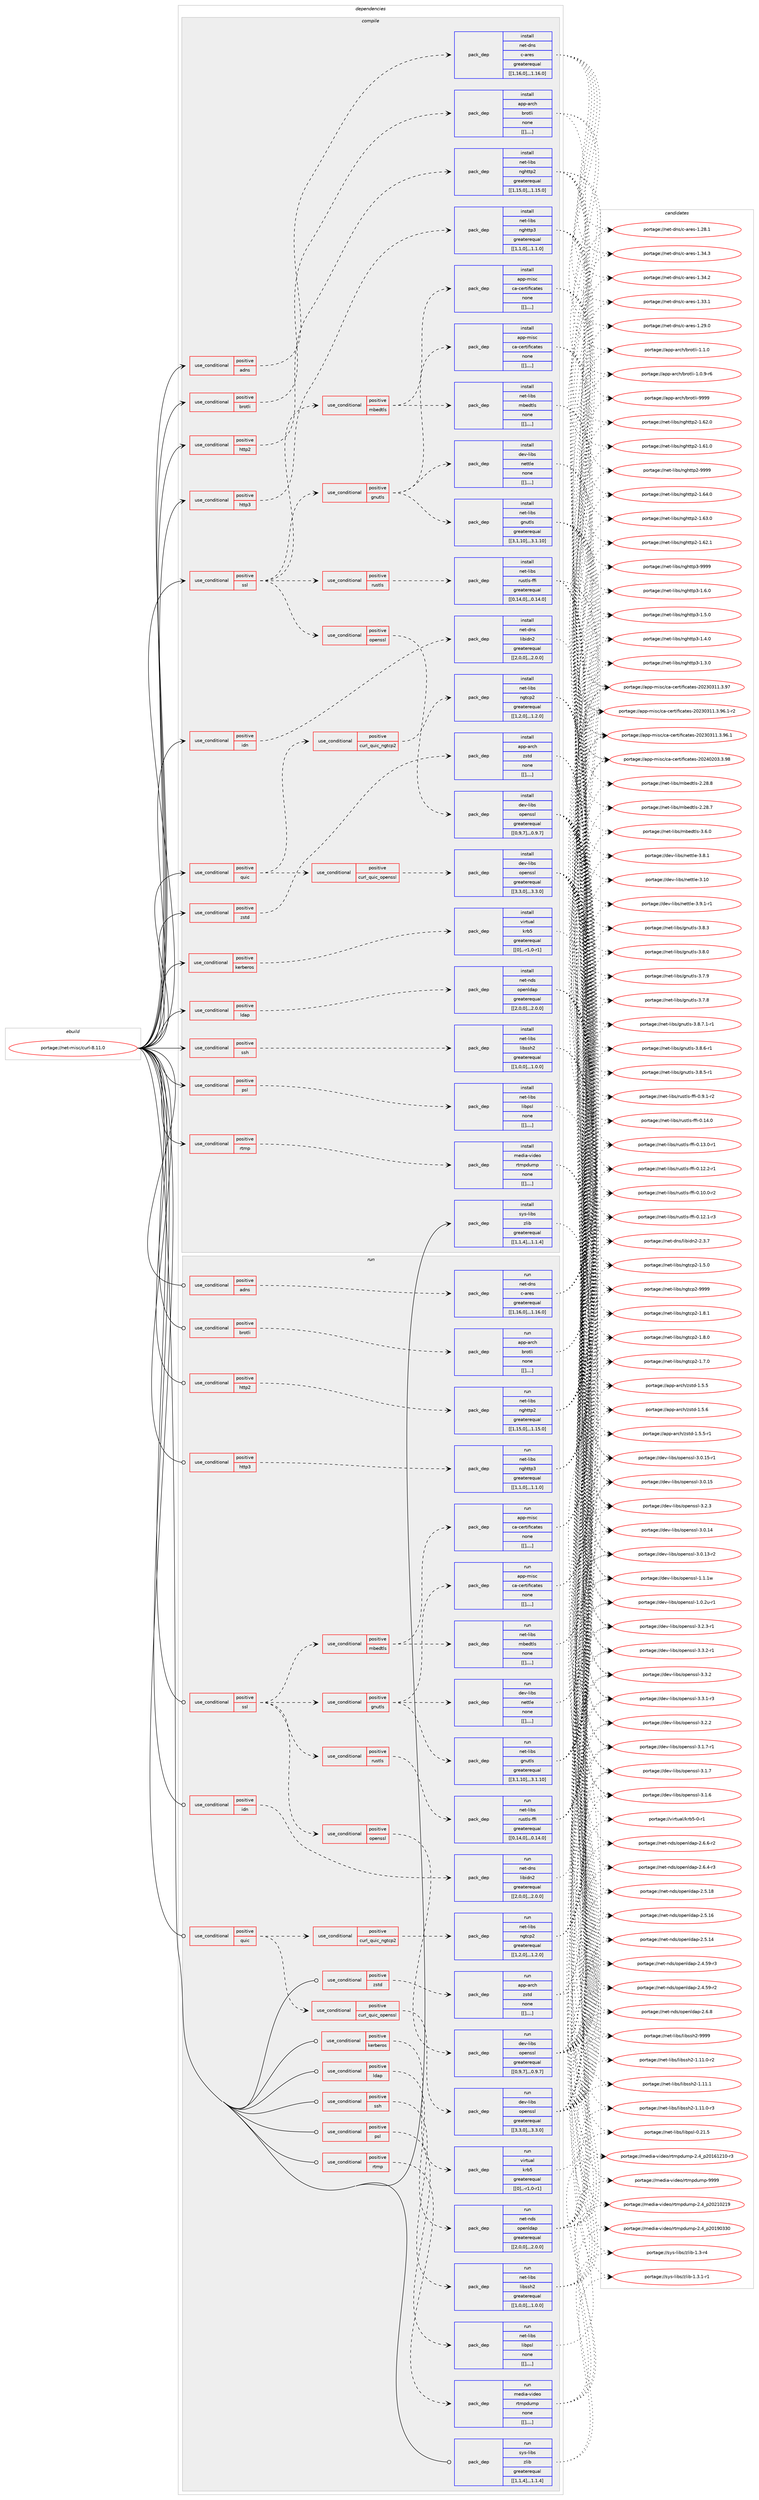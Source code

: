 digraph prolog {

# *************
# Graph options
# *************

newrank=true;
concentrate=true;
compound=true;
graph [rankdir=LR,fontname=Helvetica,fontsize=10,ranksep=1.5];#, ranksep=2.5, nodesep=0.2];
edge  [arrowhead=vee];
node  [fontname=Helvetica,fontsize=10];

# **********
# The ebuild
# **********

subgraph cluster_leftcol {
color=gray;
label=<<i>ebuild</i>>;
id [label="portage://net-misc/curl-8.11.0", color=red, width=4, href="../net-misc/curl-8.11.0.svg"];
}

# ****************
# The dependencies
# ****************

subgraph cluster_midcol {
color=gray;
label=<<i>dependencies</i>>;
subgraph cluster_compile {
fillcolor="#eeeeee";
style=filled;
label=<<i>compile</i>>;
subgraph cond37 {
dependency156 [label=<<TABLE BORDER="0" CELLBORDER="1" CELLSPACING="0" CELLPADDING="4"><TR><TD ROWSPAN="3" CELLPADDING="10">use_conditional</TD></TR><TR><TD>positive</TD></TR><TR><TD>adns</TD></TR></TABLE>>, shape=none, color=red];
subgraph pack134 {
dependency184 [label=<<TABLE BORDER="0" CELLBORDER="1" CELLSPACING="0" CELLPADDING="4" WIDTH="220"><TR><TD ROWSPAN="6" CELLPADDING="30">pack_dep</TD></TR><TR><TD WIDTH="110">install</TD></TR><TR><TD>net-dns</TD></TR><TR><TD>c-ares</TD></TR><TR><TD>greaterequal</TD></TR><TR><TD>[[1,16,0],,,1.16.0]</TD></TR></TABLE>>, shape=none, color=blue];
}
dependency156:e -> dependency184:w [weight=20,style="dashed",arrowhead="vee"];
}
id:e -> dependency156:w [weight=20,style="solid",arrowhead="vee"];
subgraph cond49 {
dependency208 [label=<<TABLE BORDER="0" CELLBORDER="1" CELLSPACING="0" CELLPADDING="4"><TR><TD ROWSPAN="3" CELLPADDING="10">use_conditional</TD></TR><TR><TD>positive</TD></TR><TR><TD>brotli</TD></TR></TABLE>>, shape=none, color=red];
subgraph pack163 {
dependency212 [label=<<TABLE BORDER="0" CELLBORDER="1" CELLSPACING="0" CELLPADDING="4" WIDTH="220"><TR><TD ROWSPAN="6" CELLPADDING="30">pack_dep</TD></TR><TR><TD WIDTH="110">install</TD></TR><TR><TD>app-arch</TD></TR><TR><TD>brotli</TD></TR><TR><TD>none</TD></TR><TR><TD>[[],,,,]</TD></TR></TABLE>>, shape=none, color=blue];
}
dependency208:e -> dependency212:w [weight=20,style="dashed",arrowhead="vee"];
}
id:e -> dependency208:w [weight=20,style="solid",arrowhead="vee"];
subgraph cond55 {
dependency230 [label=<<TABLE BORDER="0" CELLBORDER="1" CELLSPACING="0" CELLPADDING="4"><TR><TD ROWSPAN="3" CELLPADDING="10">use_conditional</TD></TR><TR><TD>positive</TD></TR><TR><TD>http2</TD></TR></TABLE>>, shape=none, color=red];
subgraph pack180 {
dependency249 [label=<<TABLE BORDER="0" CELLBORDER="1" CELLSPACING="0" CELLPADDING="4" WIDTH="220"><TR><TD ROWSPAN="6" CELLPADDING="30">pack_dep</TD></TR><TR><TD WIDTH="110">install</TD></TR><TR><TD>net-libs</TD></TR><TR><TD>nghttp2</TD></TR><TR><TD>greaterequal</TD></TR><TR><TD>[[1,15,0],,,1.15.0]</TD></TR></TABLE>>, shape=none, color=blue];
}
dependency230:e -> dependency249:w [weight=20,style="dashed",arrowhead="vee"];
}
id:e -> dependency230:w [weight=20,style="solid",arrowhead="vee"];
subgraph cond67 {
dependency273 [label=<<TABLE BORDER="0" CELLBORDER="1" CELLSPACING="0" CELLPADDING="4"><TR><TD ROWSPAN="3" CELLPADDING="10">use_conditional</TD></TR><TR><TD>positive</TD></TR><TR><TD>http3</TD></TR></TABLE>>, shape=none, color=red];
subgraph pack209 {
dependency295 [label=<<TABLE BORDER="0" CELLBORDER="1" CELLSPACING="0" CELLPADDING="4" WIDTH="220"><TR><TD ROWSPAN="6" CELLPADDING="30">pack_dep</TD></TR><TR><TD WIDTH="110">install</TD></TR><TR><TD>net-libs</TD></TR><TR><TD>nghttp3</TD></TR><TR><TD>greaterequal</TD></TR><TR><TD>[[1,1,0],,,1.1.0]</TD></TR></TABLE>>, shape=none, color=blue];
}
dependency273:e -> dependency295:w [weight=20,style="dashed",arrowhead="vee"];
}
id:e -> dependency273:w [weight=20,style="solid",arrowhead="vee"];
subgraph cond77 {
dependency306 [label=<<TABLE BORDER="0" CELLBORDER="1" CELLSPACING="0" CELLPADDING="4"><TR><TD ROWSPAN="3" CELLPADDING="10">use_conditional</TD></TR><TR><TD>positive</TD></TR><TR><TD>idn</TD></TR></TABLE>>, shape=none, color=red];
subgraph pack235 {
dependency314 [label=<<TABLE BORDER="0" CELLBORDER="1" CELLSPACING="0" CELLPADDING="4" WIDTH="220"><TR><TD ROWSPAN="6" CELLPADDING="30">pack_dep</TD></TR><TR><TD WIDTH="110">install</TD></TR><TR><TD>net-dns</TD></TR><TR><TD>libidn2</TD></TR><TR><TD>greaterequal</TD></TR><TR><TD>[[2,0,0],,,2.0.0]</TD></TR></TABLE>>, shape=none, color=blue];
}
dependency306:e -> dependency314:w [weight=20,style="dashed",arrowhead="vee"];
}
id:e -> dependency306:w [weight=20,style="solid",arrowhead="vee"];
subgraph cond84 {
dependency323 [label=<<TABLE BORDER="0" CELLBORDER="1" CELLSPACING="0" CELLPADDING="4"><TR><TD ROWSPAN="3" CELLPADDING="10">use_conditional</TD></TR><TR><TD>positive</TD></TR><TR><TD>kerberos</TD></TR></TABLE>>, shape=none, color=red];
subgraph pack243 {
dependency329 [label=<<TABLE BORDER="0" CELLBORDER="1" CELLSPACING="0" CELLPADDING="4" WIDTH="220"><TR><TD ROWSPAN="6" CELLPADDING="30">pack_dep</TD></TR><TR><TD WIDTH="110">install</TD></TR><TR><TD>virtual</TD></TR><TR><TD>krb5</TD></TR><TR><TD>greaterequal</TD></TR><TR><TD>[[0],,-r1,0-r1]</TD></TR></TABLE>>, shape=none, color=blue];
}
dependency323:e -> dependency329:w [weight=20,style="dashed",arrowhead="vee"];
}
id:e -> dependency323:w [weight=20,style="solid",arrowhead="vee"];
subgraph cond86 {
dependency339 [label=<<TABLE BORDER="0" CELLBORDER="1" CELLSPACING="0" CELLPADDING="4"><TR><TD ROWSPAN="3" CELLPADDING="10">use_conditional</TD></TR><TR><TD>positive</TD></TR><TR><TD>ldap</TD></TR></TABLE>>, shape=none, color=red];
subgraph pack251 {
dependency344 [label=<<TABLE BORDER="0" CELLBORDER="1" CELLSPACING="0" CELLPADDING="4" WIDTH="220"><TR><TD ROWSPAN="6" CELLPADDING="30">pack_dep</TD></TR><TR><TD WIDTH="110">install</TD></TR><TR><TD>net-nds</TD></TR><TR><TD>openldap</TD></TR><TR><TD>greaterequal</TD></TR><TR><TD>[[2,0,0],,,2.0.0]</TD></TR></TABLE>>, shape=none, color=blue];
}
dependency339:e -> dependency344:w [weight=20,style="dashed",arrowhead="vee"];
}
id:e -> dependency339:w [weight=20,style="solid",arrowhead="vee"];
subgraph cond91 {
dependency352 [label=<<TABLE BORDER="0" CELLBORDER="1" CELLSPACING="0" CELLPADDING="4"><TR><TD ROWSPAN="3" CELLPADDING="10">use_conditional</TD></TR><TR><TD>positive</TD></TR><TR><TD>psl</TD></TR></TABLE>>, shape=none, color=red];
subgraph pack261 {
dependency361 [label=<<TABLE BORDER="0" CELLBORDER="1" CELLSPACING="0" CELLPADDING="4" WIDTH="220"><TR><TD ROWSPAN="6" CELLPADDING="30">pack_dep</TD></TR><TR><TD WIDTH="110">install</TD></TR><TR><TD>net-libs</TD></TR><TR><TD>libpsl</TD></TR><TR><TD>none</TD></TR><TR><TD>[[],,,,]</TD></TR></TABLE>>, shape=none, color=blue];
}
dependency352:e -> dependency361:w [weight=20,style="dashed",arrowhead="vee"];
}
id:e -> dependency352:w [weight=20,style="solid",arrowhead="vee"];
subgraph cond99 {
dependency375 [label=<<TABLE BORDER="0" CELLBORDER="1" CELLSPACING="0" CELLPADDING="4"><TR><TD ROWSPAN="3" CELLPADDING="10">use_conditional</TD></TR><TR><TD>positive</TD></TR><TR><TD>quic</TD></TR></TABLE>>, shape=none, color=red];
subgraph cond102 {
dependency377 [label=<<TABLE BORDER="0" CELLBORDER="1" CELLSPACING="0" CELLPADDING="4"><TR><TD ROWSPAN="3" CELLPADDING="10">use_conditional</TD></TR><TR><TD>positive</TD></TR><TR><TD>curl_quic_openssl</TD></TR></TABLE>>, shape=none, color=red];
subgraph pack279 {
dependency383 [label=<<TABLE BORDER="0" CELLBORDER="1" CELLSPACING="0" CELLPADDING="4" WIDTH="220"><TR><TD ROWSPAN="6" CELLPADDING="30">pack_dep</TD></TR><TR><TD WIDTH="110">install</TD></TR><TR><TD>dev-libs</TD></TR><TR><TD>openssl</TD></TR><TR><TD>greaterequal</TD></TR><TR><TD>[[3,3,0],,,3.3.0]</TD></TR></TABLE>>, shape=none, color=blue];
}
dependency377:e -> dependency383:w [weight=20,style="dashed",arrowhead="vee"];
}
dependency375:e -> dependency377:w [weight=20,style="dashed",arrowhead="vee"];
subgraph cond107 {
dependency394 [label=<<TABLE BORDER="0" CELLBORDER="1" CELLSPACING="0" CELLPADDING="4"><TR><TD ROWSPAN="3" CELLPADDING="10">use_conditional</TD></TR><TR><TD>positive</TD></TR><TR><TD>curl_quic_ngtcp2</TD></TR></TABLE>>, shape=none, color=red];
subgraph pack289 {
dependency399 [label=<<TABLE BORDER="0" CELLBORDER="1" CELLSPACING="0" CELLPADDING="4" WIDTH="220"><TR><TD ROWSPAN="6" CELLPADDING="30">pack_dep</TD></TR><TR><TD WIDTH="110">install</TD></TR><TR><TD>net-libs</TD></TR><TR><TD>ngtcp2</TD></TR><TR><TD>greaterequal</TD></TR><TR><TD>[[1,2,0],,,1.2.0]</TD></TR></TABLE>>, shape=none, color=blue];
}
dependency394:e -> dependency399:w [weight=20,style="dashed",arrowhead="vee"];
}
dependency375:e -> dependency394:w [weight=20,style="dashed",arrowhead="vee"];
}
id:e -> dependency375:w [weight=20,style="solid",arrowhead="vee"];
subgraph cond110 {
dependency406 [label=<<TABLE BORDER="0" CELLBORDER="1" CELLSPACING="0" CELLPADDING="4"><TR><TD ROWSPAN="3" CELLPADDING="10">use_conditional</TD></TR><TR><TD>positive</TD></TR><TR><TD>rtmp</TD></TR></TABLE>>, shape=none, color=red];
subgraph pack297 {
dependency419 [label=<<TABLE BORDER="0" CELLBORDER="1" CELLSPACING="0" CELLPADDING="4" WIDTH="220"><TR><TD ROWSPAN="6" CELLPADDING="30">pack_dep</TD></TR><TR><TD WIDTH="110">install</TD></TR><TR><TD>media-video</TD></TR><TR><TD>rtmpdump</TD></TR><TR><TD>none</TD></TR><TR><TD>[[],,,,]</TD></TR></TABLE>>, shape=none, color=blue];
}
dependency406:e -> dependency419:w [weight=20,style="dashed",arrowhead="vee"];
}
id:e -> dependency406:w [weight=20,style="solid",arrowhead="vee"];
subgraph cond118 {
dependency428 [label=<<TABLE BORDER="0" CELLBORDER="1" CELLSPACING="0" CELLPADDING="4"><TR><TD ROWSPAN="3" CELLPADDING="10">use_conditional</TD></TR><TR><TD>positive</TD></TR><TR><TD>ssh</TD></TR></TABLE>>, shape=none, color=red];
subgraph pack309 {
dependency434 [label=<<TABLE BORDER="0" CELLBORDER="1" CELLSPACING="0" CELLPADDING="4" WIDTH="220"><TR><TD ROWSPAN="6" CELLPADDING="30">pack_dep</TD></TR><TR><TD WIDTH="110">install</TD></TR><TR><TD>net-libs</TD></TR><TR><TD>libssh2</TD></TR><TR><TD>greaterequal</TD></TR><TR><TD>[[1,0,0],,,1.0.0]</TD></TR></TABLE>>, shape=none, color=blue];
}
dependency428:e -> dependency434:w [weight=20,style="dashed",arrowhead="vee"];
}
id:e -> dependency428:w [weight=20,style="solid",arrowhead="vee"];
subgraph cond124 {
dependency442 [label=<<TABLE BORDER="0" CELLBORDER="1" CELLSPACING="0" CELLPADDING="4"><TR><TD ROWSPAN="3" CELLPADDING="10">use_conditional</TD></TR><TR><TD>positive</TD></TR><TR><TD>ssl</TD></TR></TABLE>>, shape=none, color=red];
subgraph cond126 {
dependency448 [label=<<TABLE BORDER="0" CELLBORDER="1" CELLSPACING="0" CELLPADDING="4"><TR><TD ROWSPAN="3" CELLPADDING="10">use_conditional</TD></TR><TR><TD>positive</TD></TR><TR><TD>gnutls</TD></TR></TABLE>>, shape=none, color=red];
subgraph pack324 {
dependency453 [label=<<TABLE BORDER="0" CELLBORDER="1" CELLSPACING="0" CELLPADDING="4" WIDTH="220"><TR><TD ROWSPAN="6" CELLPADDING="30">pack_dep</TD></TR><TR><TD WIDTH="110">install</TD></TR><TR><TD>app-misc</TD></TR><TR><TD>ca-certificates</TD></TR><TR><TD>none</TD></TR><TR><TD>[[],,,,]</TD></TR></TABLE>>, shape=none, color=blue];
}
dependency448:e -> dependency453:w [weight=20,style="dashed",arrowhead="vee"];
subgraph pack331 {
dependency463 [label=<<TABLE BORDER="0" CELLBORDER="1" CELLSPACING="0" CELLPADDING="4" WIDTH="220"><TR><TD ROWSPAN="6" CELLPADDING="30">pack_dep</TD></TR><TR><TD WIDTH="110">install</TD></TR><TR><TD>net-libs</TD></TR><TR><TD>gnutls</TD></TR><TR><TD>greaterequal</TD></TR><TR><TD>[[3,1,10],,,3.1.10]</TD></TR></TABLE>>, shape=none, color=blue];
}
dependency448:e -> dependency463:w [weight=20,style="dashed",arrowhead="vee"];
subgraph pack340 {
dependency476 [label=<<TABLE BORDER="0" CELLBORDER="1" CELLSPACING="0" CELLPADDING="4" WIDTH="220"><TR><TD ROWSPAN="6" CELLPADDING="30">pack_dep</TD></TR><TR><TD WIDTH="110">install</TD></TR><TR><TD>dev-libs</TD></TR><TR><TD>nettle</TD></TR><TR><TD>none</TD></TR><TR><TD>[[],,,,]</TD></TR></TABLE>>, shape=none, color=blue];
}
dependency448:e -> dependency476:w [weight=20,style="dashed",arrowhead="vee"];
}
dependency442:e -> dependency448:w [weight=20,style="dashed",arrowhead="vee"];
subgraph cond135 {
dependency488 [label=<<TABLE BORDER="0" CELLBORDER="1" CELLSPACING="0" CELLPADDING="4"><TR><TD ROWSPAN="3" CELLPADDING="10">use_conditional</TD></TR><TR><TD>positive</TD></TR><TR><TD>mbedtls</TD></TR></TABLE>>, shape=none, color=red];
subgraph pack357 {
dependency497 [label=<<TABLE BORDER="0" CELLBORDER="1" CELLSPACING="0" CELLPADDING="4" WIDTH="220"><TR><TD ROWSPAN="6" CELLPADDING="30">pack_dep</TD></TR><TR><TD WIDTH="110">install</TD></TR><TR><TD>app-misc</TD></TR><TR><TD>ca-certificates</TD></TR><TR><TD>none</TD></TR><TR><TD>[[],,,,]</TD></TR></TABLE>>, shape=none, color=blue];
}
dependency488:e -> dependency497:w [weight=20,style="dashed",arrowhead="vee"];
subgraph pack368 {
dependency509 [label=<<TABLE BORDER="0" CELLBORDER="1" CELLSPACING="0" CELLPADDING="4" WIDTH="220"><TR><TD ROWSPAN="6" CELLPADDING="30">pack_dep</TD></TR><TR><TD WIDTH="110">install</TD></TR><TR><TD>net-libs</TD></TR><TR><TD>mbedtls</TD></TR><TR><TD>none</TD></TR><TR><TD>[[],,,,]</TD></TR></TABLE>>, shape=none, color=blue];
}
dependency488:e -> dependency509:w [weight=20,style="dashed",arrowhead="vee"];
}
dependency442:e -> dependency488:w [weight=20,style="dashed",arrowhead="vee"];
subgraph cond142 {
dependency525 [label=<<TABLE BORDER="0" CELLBORDER="1" CELLSPACING="0" CELLPADDING="4"><TR><TD ROWSPAN="3" CELLPADDING="10">use_conditional</TD></TR><TR><TD>positive</TD></TR><TR><TD>openssl</TD></TR></TABLE>>, shape=none, color=red];
subgraph pack381 {
dependency528 [label=<<TABLE BORDER="0" CELLBORDER="1" CELLSPACING="0" CELLPADDING="4" WIDTH="220"><TR><TD ROWSPAN="6" CELLPADDING="30">pack_dep</TD></TR><TR><TD WIDTH="110">install</TD></TR><TR><TD>dev-libs</TD></TR><TR><TD>openssl</TD></TR><TR><TD>greaterequal</TD></TR><TR><TD>[[0,9,7],,,0.9.7]</TD></TR></TABLE>>, shape=none, color=blue];
}
dependency525:e -> dependency528:w [weight=20,style="dashed",arrowhead="vee"];
}
dependency442:e -> dependency525:w [weight=20,style="dashed",arrowhead="vee"];
subgraph cond145 {
dependency538 [label=<<TABLE BORDER="0" CELLBORDER="1" CELLSPACING="0" CELLPADDING="4"><TR><TD ROWSPAN="3" CELLPADDING="10">use_conditional</TD></TR><TR><TD>positive</TD></TR><TR><TD>rustls</TD></TR></TABLE>>, shape=none, color=red];
subgraph pack394 {
dependency551 [label=<<TABLE BORDER="0" CELLBORDER="1" CELLSPACING="0" CELLPADDING="4" WIDTH="220"><TR><TD ROWSPAN="6" CELLPADDING="30">pack_dep</TD></TR><TR><TD WIDTH="110">install</TD></TR><TR><TD>net-libs</TD></TR><TR><TD>rustls-ffi</TD></TR><TR><TD>greaterequal</TD></TR><TR><TD>[[0,14,0],,,0.14.0]</TD></TR></TABLE>>, shape=none, color=blue];
}
dependency538:e -> dependency551:w [weight=20,style="dashed",arrowhead="vee"];
}
dependency442:e -> dependency538:w [weight=20,style="dashed",arrowhead="vee"];
}
id:e -> dependency442:w [weight=20,style="solid",arrowhead="vee"];
subgraph cond150 {
dependency560 [label=<<TABLE BORDER="0" CELLBORDER="1" CELLSPACING="0" CELLPADDING="4"><TR><TD ROWSPAN="3" CELLPADDING="10">use_conditional</TD></TR><TR><TD>positive</TD></TR><TR><TD>zstd</TD></TR></TABLE>>, shape=none, color=red];
subgraph pack411 {
dependency568 [label=<<TABLE BORDER="0" CELLBORDER="1" CELLSPACING="0" CELLPADDING="4" WIDTH="220"><TR><TD ROWSPAN="6" CELLPADDING="30">pack_dep</TD></TR><TR><TD WIDTH="110">install</TD></TR><TR><TD>app-arch</TD></TR><TR><TD>zstd</TD></TR><TR><TD>none</TD></TR><TR><TD>[[],,,,]</TD></TR></TABLE>>, shape=none, color=blue];
}
dependency560:e -> dependency568:w [weight=20,style="dashed",arrowhead="vee"];
}
id:e -> dependency560:w [weight=20,style="solid",arrowhead="vee"];
subgraph pack422 {
dependency582 [label=<<TABLE BORDER="0" CELLBORDER="1" CELLSPACING="0" CELLPADDING="4" WIDTH="220"><TR><TD ROWSPAN="6" CELLPADDING="30">pack_dep</TD></TR><TR><TD WIDTH="110">install</TD></TR><TR><TD>sys-libs</TD></TR><TR><TD>zlib</TD></TR><TR><TD>greaterequal</TD></TR><TR><TD>[[1,1,4],,,1.1.4]</TD></TR></TABLE>>, shape=none, color=blue];
}
id:e -> dependency582:w [weight=20,style="solid",arrowhead="vee"];
}
subgraph cluster_compileandrun {
fillcolor="#eeeeee";
style=filled;
label=<<i>compile and run</i>>;
}
subgraph cluster_run {
fillcolor="#eeeeee";
style=filled;
label=<<i>run</i>>;
subgraph cond158 {
dependency591 [label=<<TABLE BORDER="0" CELLBORDER="1" CELLSPACING="0" CELLPADDING="4"><TR><TD ROWSPAN="3" CELLPADDING="10">use_conditional</TD></TR><TR><TD>positive</TD></TR><TR><TD>adns</TD></TR></TABLE>>, shape=none, color=red];
subgraph pack441 {
dependency605 [label=<<TABLE BORDER="0" CELLBORDER="1" CELLSPACING="0" CELLPADDING="4" WIDTH="220"><TR><TD ROWSPAN="6" CELLPADDING="30">pack_dep</TD></TR><TR><TD WIDTH="110">run</TD></TR><TR><TD>net-dns</TD></TR><TR><TD>c-ares</TD></TR><TR><TD>greaterequal</TD></TR><TR><TD>[[1,16,0],,,1.16.0]</TD></TR></TABLE>>, shape=none, color=blue];
}
dependency591:e -> dependency605:w [weight=20,style="dashed",arrowhead="vee"];
}
id:e -> dependency591:w [weight=20,style="solid",arrowhead="odot"];
subgraph cond163 {
dependency611 [label=<<TABLE BORDER="0" CELLBORDER="1" CELLSPACING="0" CELLPADDING="4"><TR><TD ROWSPAN="3" CELLPADDING="10">use_conditional</TD></TR><TR><TD>positive</TD></TR><TR><TD>brotli</TD></TR></TABLE>>, shape=none, color=red];
subgraph pack447 {
dependency614 [label=<<TABLE BORDER="0" CELLBORDER="1" CELLSPACING="0" CELLPADDING="4" WIDTH="220"><TR><TD ROWSPAN="6" CELLPADDING="30">pack_dep</TD></TR><TR><TD WIDTH="110">run</TD></TR><TR><TD>app-arch</TD></TR><TR><TD>brotli</TD></TR><TR><TD>none</TD></TR><TR><TD>[[],,,,]</TD></TR></TABLE>>, shape=none, color=blue];
}
dependency611:e -> dependency614:w [weight=20,style="dashed",arrowhead="vee"];
}
id:e -> dependency611:w [weight=20,style="solid",arrowhead="odot"];
subgraph cond166 {
dependency620 [label=<<TABLE BORDER="0" CELLBORDER="1" CELLSPACING="0" CELLPADDING="4"><TR><TD ROWSPAN="3" CELLPADDING="10">use_conditional</TD></TR><TR><TD>positive</TD></TR><TR><TD>http2</TD></TR></TABLE>>, shape=none, color=red];
subgraph pack454 {
dependency626 [label=<<TABLE BORDER="0" CELLBORDER="1" CELLSPACING="0" CELLPADDING="4" WIDTH="220"><TR><TD ROWSPAN="6" CELLPADDING="30">pack_dep</TD></TR><TR><TD WIDTH="110">run</TD></TR><TR><TD>net-libs</TD></TR><TR><TD>nghttp2</TD></TR><TR><TD>greaterequal</TD></TR><TR><TD>[[1,15,0],,,1.15.0]</TD></TR></TABLE>>, shape=none, color=blue];
}
dependency620:e -> dependency626:w [weight=20,style="dashed",arrowhead="vee"];
}
id:e -> dependency620:w [weight=20,style="solid",arrowhead="odot"];
subgraph cond174 {
dependency637 [label=<<TABLE BORDER="0" CELLBORDER="1" CELLSPACING="0" CELLPADDING="4"><TR><TD ROWSPAN="3" CELLPADDING="10">use_conditional</TD></TR><TR><TD>positive</TD></TR><TR><TD>http3</TD></TR></TABLE>>, shape=none, color=red];
subgraph pack461 {
dependency641 [label=<<TABLE BORDER="0" CELLBORDER="1" CELLSPACING="0" CELLPADDING="4" WIDTH="220"><TR><TD ROWSPAN="6" CELLPADDING="30">pack_dep</TD></TR><TR><TD WIDTH="110">run</TD></TR><TR><TD>net-libs</TD></TR><TR><TD>nghttp3</TD></TR><TR><TD>greaterequal</TD></TR><TR><TD>[[1,1,0],,,1.1.0]</TD></TR></TABLE>>, shape=none, color=blue];
}
dependency637:e -> dependency641:w [weight=20,style="dashed",arrowhead="vee"];
}
id:e -> dependency637:w [weight=20,style="solid",arrowhead="odot"];
subgraph cond178 {
dependency649 [label=<<TABLE BORDER="0" CELLBORDER="1" CELLSPACING="0" CELLPADDING="4"><TR><TD ROWSPAN="3" CELLPADDING="10">use_conditional</TD></TR><TR><TD>positive</TD></TR><TR><TD>idn</TD></TR></TABLE>>, shape=none, color=red];
subgraph pack470 {
dependency654 [label=<<TABLE BORDER="0" CELLBORDER="1" CELLSPACING="0" CELLPADDING="4" WIDTH="220"><TR><TD ROWSPAN="6" CELLPADDING="30">pack_dep</TD></TR><TR><TD WIDTH="110">run</TD></TR><TR><TD>net-dns</TD></TR><TR><TD>libidn2</TD></TR><TR><TD>greaterequal</TD></TR><TR><TD>[[2,0,0],,,2.0.0]</TD></TR></TABLE>>, shape=none, color=blue];
}
dependency649:e -> dependency654:w [weight=20,style="dashed",arrowhead="vee"];
}
id:e -> dependency649:w [weight=20,style="solid",arrowhead="odot"];
subgraph cond182 {
dependency660 [label=<<TABLE BORDER="0" CELLBORDER="1" CELLSPACING="0" CELLPADDING="4"><TR><TD ROWSPAN="3" CELLPADDING="10">use_conditional</TD></TR><TR><TD>positive</TD></TR><TR><TD>kerberos</TD></TR></TABLE>>, shape=none, color=red];
subgraph pack480 {
dependency670 [label=<<TABLE BORDER="0" CELLBORDER="1" CELLSPACING="0" CELLPADDING="4" WIDTH="220"><TR><TD ROWSPAN="6" CELLPADDING="30">pack_dep</TD></TR><TR><TD WIDTH="110">run</TD></TR><TR><TD>virtual</TD></TR><TR><TD>krb5</TD></TR><TR><TD>greaterequal</TD></TR><TR><TD>[[0],,-r1,0-r1]</TD></TR></TABLE>>, shape=none, color=blue];
}
dependency660:e -> dependency670:w [weight=20,style="dashed",arrowhead="vee"];
}
id:e -> dependency660:w [weight=20,style="solid",arrowhead="odot"];
subgraph cond187 {
dependency683 [label=<<TABLE BORDER="0" CELLBORDER="1" CELLSPACING="0" CELLPADDING="4"><TR><TD ROWSPAN="3" CELLPADDING="10">use_conditional</TD></TR><TR><TD>positive</TD></TR><TR><TD>ldap</TD></TR></TABLE>>, shape=none, color=red];
subgraph pack498 {
dependency691 [label=<<TABLE BORDER="0" CELLBORDER="1" CELLSPACING="0" CELLPADDING="4" WIDTH="220"><TR><TD ROWSPAN="6" CELLPADDING="30">pack_dep</TD></TR><TR><TD WIDTH="110">run</TD></TR><TR><TD>net-nds</TD></TR><TR><TD>openldap</TD></TR><TR><TD>greaterequal</TD></TR><TR><TD>[[2,0,0],,,2.0.0]</TD></TR></TABLE>>, shape=none, color=blue];
}
dependency683:e -> dependency691:w [weight=20,style="dashed",arrowhead="vee"];
}
id:e -> dependency683:w [weight=20,style="solid",arrowhead="odot"];
subgraph cond192 {
dependency707 [label=<<TABLE BORDER="0" CELLBORDER="1" CELLSPACING="0" CELLPADDING="4"><TR><TD ROWSPAN="3" CELLPADDING="10">use_conditional</TD></TR><TR><TD>positive</TD></TR><TR><TD>psl</TD></TR></TABLE>>, shape=none, color=red];
subgraph pack515 {
dependency710 [label=<<TABLE BORDER="0" CELLBORDER="1" CELLSPACING="0" CELLPADDING="4" WIDTH="220"><TR><TD ROWSPAN="6" CELLPADDING="30">pack_dep</TD></TR><TR><TD WIDTH="110">run</TD></TR><TR><TD>net-libs</TD></TR><TR><TD>libpsl</TD></TR><TR><TD>none</TD></TR><TR><TD>[[],,,,]</TD></TR></TABLE>>, shape=none, color=blue];
}
dependency707:e -> dependency710:w [weight=20,style="dashed",arrowhead="vee"];
}
id:e -> dependency707:w [weight=20,style="solid",arrowhead="odot"];
subgraph cond199 {
dependency723 [label=<<TABLE BORDER="0" CELLBORDER="1" CELLSPACING="0" CELLPADDING="4"><TR><TD ROWSPAN="3" CELLPADDING="10">use_conditional</TD></TR><TR><TD>positive</TD></TR><TR><TD>quic</TD></TR></TABLE>>, shape=none, color=red];
subgraph cond200 {
dependency729 [label=<<TABLE BORDER="0" CELLBORDER="1" CELLSPACING="0" CELLPADDING="4"><TR><TD ROWSPAN="3" CELLPADDING="10">use_conditional</TD></TR><TR><TD>positive</TD></TR><TR><TD>curl_quic_openssl</TD></TR></TABLE>>, shape=none, color=red];
subgraph pack527 {
dependency735 [label=<<TABLE BORDER="0" CELLBORDER="1" CELLSPACING="0" CELLPADDING="4" WIDTH="220"><TR><TD ROWSPAN="6" CELLPADDING="30">pack_dep</TD></TR><TR><TD WIDTH="110">run</TD></TR><TR><TD>dev-libs</TD></TR><TR><TD>openssl</TD></TR><TR><TD>greaterequal</TD></TR><TR><TD>[[3,3,0],,,3.3.0]</TD></TR></TABLE>>, shape=none, color=blue];
}
dependency729:e -> dependency735:w [weight=20,style="dashed",arrowhead="vee"];
}
dependency723:e -> dependency729:w [weight=20,style="dashed",arrowhead="vee"];
subgraph cond202 {
dependency743 [label=<<TABLE BORDER="0" CELLBORDER="1" CELLSPACING="0" CELLPADDING="4"><TR><TD ROWSPAN="3" CELLPADDING="10">use_conditional</TD></TR><TR><TD>positive</TD></TR><TR><TD>curl_quic_ngtcp2</TD></TR></TABLE>>, shape=none, color=red];
subgraph pack539 {
dependency748 [label=<<TABLE BORDER="0" CELLBORDER="1" CELLSPACING="0" CELLPADDING="4" WIDTH="220"><TR><TD ROWSPAN="6" CELLPADDING="30">pack_dep</TD></TR><TR><TD WIDTH="110">run</TD></TR><TR><TD>net-libs</TD></TR><TR><TD>ngtcp2</TD></TR><TR><TD>greaterequal</TD></TR><TR><TD>[[1,2,0],,,1.2.0]</TD></TR></TABLE>>, shape=none, color=blue];
}
dependency743:e -> dependency748:w [weight=20,style="dashed",arrowhead="vee"];
}
dependency723:e -> dependency743:w [weight=20,style="dashed",arrowhead="vee"];
}
id:e -> dependency723:w [weight=20,style="solid",arrowhead="odot"];
subgraph cond206 {
dependency756 [label=<<TABLE BORDER="0" CELLBORDER="1" CELLSPACING="0" CELLPADDING="4"><TR><TD ROWSPAN="3" CELLPADDING="10">use_conditional</TD></TR><TR><TD>positive</TD></TR><TR><TD>rtmp</TD></TR></TABLE>>, shape=none, color=red];
subgraph pack549 {
dependency765 [label=<<TABLE BORDER="0" CELLBORDER="1" CELLSPACING="0" CELLPADDING="4" WIDTH="220"><TR><TD ROWSPAN="6" CELLPADDING="30">pack_dep</TD></TR><TR><TD WIDTH="110">run</TD></TR><TR><TD>media-video</TD></TR><TR><TD>rtmpdump</TD></TR><TR><TD>none</TD></TR><TR><TD>[[],,,,]</TD></TR></TABLE>>, shape=none, color=blue];
}
dependency756:e -> dependency765:w [weight=20,style="dashed",arrowhead="vee"];
}
id:e -> dependency756:w [weight=20,style="solid",arrowhead="odot"];
subgraph cond214 {
dependency774 [label=<<TABLE BORDER="0" CELLBORDER="1" CELLSPACING="0" CELLPADDING="4"><TR><TD ROWSPAN="3" CELLPADDING="10">use_conditional</TD></TR><TR><TD>positive</TD></TR><TR><TD>ssh</TD></TR></TABLE>>, shape=none, color=red];
subgraph pack557 {
dependency776 [label=<<TABLE BORDER="0" CELLBORDER="1" CELLSPACING="0" CELLPADDING="4" WIDTH="220"><TR><TD ROWSPAN="6" CELLPADDING="30">pack_dep</TD></TR><TR><TD WIDTH="110">run</TD></TR><TR><TD>net-libs</TD></TR><TR><TD>libssh2</TD></TR><TR><TD>greaterequal</TD></TR><TR><TD>[[1,0,0],,,1.0.0]</TD></TR></TABLE>>, shape=none, color=blue];
}
dependency774:e -> dependency776:w [weight=20,style="dashed",arrowhead="vee"];
}
id:e -> dependency774:w [weight=20,style="solid",arrowhead="odot"];
subgraph cond217 {
dependency779 [label=<<TABLE BORDER="0" CELLBORDER="1" CELLSPACING="0" CELLPADDING="4"><TR><TD ROWSPAN="3" CELLPADDING="10">use_conditional</TD></TR><TR><TD>positive</TD></TR><TR><TD>ssl</TD></TR></TABLE>>, shape=none, color=red];
subgraph cond221 {
dependency787 [label=<<TABLE BORDER="0" CELLBORDER="1" CELLSPACING="0" CELLPADDING="4"><TR><TD ROWSPAN="3" CELLPADDING="10">use_conditional</TD></TR><TR><TD>positive</TD></TR><TR><TD>gnutls</TD></TR></TABLE>>, shape=none, color=red];
subgraph pack564 {
dependency791 [label=<<TABLE BORDER="0" CELLBORDER="1" CELLSPACING="0" CELLPADDING="4" WIDTH="220"><TR><TD ROWSPAN="6" CELLPADDING="30">pack_dep</TD></TR><TR><TD WIDTH="110">run</TD></TR><TR><TD>app-misc</TD></TR><TR><TD>ca-certificates</TD></TR><TR><TD>none</TD></TR><TR><TD>[[],,,,]</TD></TR></TABLE>>, shape=none, color=blue];
}
dependency787:e -> dependency791:w [weight=20,style="dashed",arrowhead="vee"];
subgraph pack568 {
dependency798 [label=<<TABLE BORDER="0" CELLBORDER="1" CELLSPACING="0" CELLPADDING="4" WIDTH="220"><TR><TD ROWSPAN="6" CELLPADDING="30">pack_dep</TD></TR><TR><TD WIDTH="110">run</TD></TR><TR><TD>net-libs</TD></TR><TR><TD>gnutls</TD></TR><TR><TD>greaterequal</TD></TR><TR><TD>[[3,1,10],,,3.1.10]</TD></TR></TABLE>>, shape=none, color=blue];
}
dependency787:e -> dependency798:w [weight=20,style="dashed",arrowhead="vee"];
subgraph pack574 {
dependency802 [label=<<TABLE BORDER="0" CELLBORDER="1" CELLSPACING="0" CELLPADDING="4" WIDTH="220"><TR><TD ROWSPAN="6" CELLPADDING="30">pack_dep</TD></TR><TR><TD WIDTH="110">run</TD></TR><TR><TD>dev-libs</TD></TR><TR><TD>nettle</TD></TR><TR><TD>none</TD></TR><TR><TD>[[],,,,]</TD></TR></TABLE>>, shape=none, color=blue];
}
dependency787:e -> dependency802:w [weight=20,style="dashed",arrowhead="vee"];
}
dependency779:e -> dependency787:w [weight=20,style="dashed",arrowhead="vee"];
subgraph cond225 {
dependency806 [label=<<TABLE BORDER="0" CELLBORDER="1" CELLSPACING="0" CELLPADDING="4"><TR><TD ROWSPAN="3" CELLPADDING="10">use_conditional</TD></TR><TR><TD>positive</TD></TR><TR><TD>mbedtls</TD></TR></TABLE>>, shape=none, color=red];
subgraph pack579 {
dependency810 [label=<<TABLE BORDER="0" CELLBORDER="1" CELLSPACING="0" CELLPADDING="4" WIDTH="220"><TR><TD ROWSPAN="6" CELLPADDING="30">pack_dep</TD></TR><TR><TD WIDTH="110">run</TD></TR><TR><TD>app-misc</TD></TR><TR><TD>ca-certificates</TD></TR><TR><TD>none</TD></TR><TR><TD>[[],,,,]</TD></TR></TABLE>>, shape=none, color=blue];
}
dependency806:e -> dependency810:w [weight=20,style="dashed",arrowhead="vee"];
subgraph pack582 {
dependency813 [label=<<TABLE BORDER="0" CELLBORDER="1" CELLSPACING="0" CELLPADDING="4" WIDTH="220"><TR><TD ROWSPAN="6" CELLPADDING="30">pack_dep</TD></TR><TR><TD WIDTH="110">run</TD></TR><TR><TD>net-libs</TD></TR><TR><TD>mbedtls</TD></TR><TR><TD>none</TD></TR><TR><TD>[[],,,,]</TD></TR></TABLE>>, shape=none, color=blue];
}
dependency806:e -> dependency813:w [weight=20,style="dashed",arrowhead="vee"];
}
dependency779:e -> dependency806:w [weight=20,style="dashed",arrowhead="vee"];
subgraph cond228 {
dependency820 [label=<<TABLE BORDER="0" CELLBORDER="1" CELLSPACING="0" CELLPADDING="4"><TR><TD ROWSPAN="3" CELLPADDING="10">use_conditional</TD></TR><TR><TD>positive</TD></TR><TR><TD>openssl</TD></TR></TABLE>>, shape=none, color=red];
subgraph pack588 {
dependency822 [label=<<TABLE BORDER="0" CELLBORDER="1" CELLSPACING="0" CELLPADDING="4" WIDTH="220"><TR><TD ROWSPAN="6" CELLPADDING="30">pack_dep</TD></TR><TR><TD WIDTH="110">run</TD></TR><TR><TD>dev-libs</TD></TR><TR><TD>openssl</TD></TR><TR><TD>greaterequal</TD></TR><TR><TD>[[0,9,7],,,0.9.7]</TD></TR></TABLE>>, shape=none, color=blue];
}
dependency820:e -> dependency822:w [weight=20,style="dashed",arrowhead="vee"];
}
dependency779:e -> dependency820:w [weight=20,style="dashed",arrowhead="vee"];
subgraph cond231 {
dependency830 [label=<<TABLE BORDER="0" CELLBORDER="1" CELLSPACING="0" CELLPADDING="4"><TR><TD ROWSPAN="3" CELLPADDING="10">use_conditional</TD></TR><TR><TD>positive</TD></TR><TR><TD>rustls</TD></TR></TABLE>>, shape=none, color=red];
subgraph pack596 {
dependency833 [label=<<TABLE BORDER="0" CELLBORDER="1" CELLSPACING="0" CELLPADDING="4" WIDTH="220"><TR><TD ROWSPAN="6" CELLPADDING="30">pack_dep</TD></TR><TR><TD WIDTH="110">run</TD></TR><TR><TD>net-libs</TD></TR><TR><TD>rustls-ffi</TD></TR><TR><TD>greaterequal</TD></TR><TR><TD>[[0,14,0],,,0.14.0]</TD></TR></TABLE>>, shape=none, color=blue];
}
dependency830:e -> dependency833:w [weight=20,style="dashed",arrowhead="vee"];
}
dependency779:e -> dependency830:w [weight=20,style="dashed",arrowhead="vee"];
}
id:e -> dependency779:w [weight=20,style="solid",arrowhead="odot"];
subgraph cond233 {
dependency836 [label=<<TABLE BORDER="0" CELLBORDER="1" CELLSPACING="0" CELLPADDING="4"><TR><TD ROWSPAN="3" CELLPADDING="10">use_conditional</TD></TR><TR><TD>positive</TD></TR><TR><TD>zstd</TD></TR></TABLE>>, shape=none, color=red];
subgraph pack599 {
dependency838 [label=<<TABLE BORDER="0" CELLBORDER="1" CELLSPACING="0" CELLPADDING="4" WIDTH="220"><TR><TD ROWSPAN="6" CELLPADDING="30">pack_dep</TD></TR><TR><TD WIDTH="110">run</TD></TR><TR><TD>app-arch</TD></TR><TR><TD>zstd</TD></TR><TR><TD>none</TD></TR><TR><TD>[[],,,,]</TD></TR></TABLE>>, shape=none, color=blue];
}
dependency836:e -> dependency838:w [weight=20,style="dashed",arrowhead="vee"];
}
id:e -> dependency836:w [weight=20,style="solid",arrowhead="odot"];
subgraph pack601 {
dependency841 [label=<<TABLE BORDER="0" CELLBORDER="1" CELLSPACING="0" CELLPADDING="4" WIDTH="220"><TR><TD ROWSPAN="6" CELLPADDING="30">pack_dep</TD></TR><TR><TD WIDTH="110">run</TD></TR><TR><TD>sys-libs</TD></TR><TR><TD>zlib</TD></TR><TR><TD>greaterequal</TD></TR><TR><TD>[[1,1,4],,,1.1.4]</TD></TR></TABLE>>, shape=none, color=blue];
}
id:e -> dependency841:w [weight=20,style="solid",arrowhead="odot"];
}
}

# **************
# The candidates
# **************

subgraph cluster_choices {
rank=same;
color=gray;
label=<<i>candidates</i>>;

subgraph choice480 {
color=black;
nodesep=1;
choice110101116451001101154799459711410111545494651524651 [label="portage://net-dns/c-ares-1.34.3", color=red, width=4,href="../net-dns/c-ares-1.34.3.svg"];
choice110101116451001101154799459711410111545494651524650 [label="portage://net-dns/c-ares-1.34.2", color=red, width=4,href="../net-dns/c-ares-1.34.2.svg"];
choice110101116451001101154799459711410111545494651514649 [label="portage://net-dns/c-ares-1.33.1", color=red, width=4,href="../net-dns/c-ares-1.33.1.svg"];
choice110101116451001101154799459711410111545494650574648 [label="portage://net-dns/c-ares-1.29.0", color=red, width=4,href="../net-dns/c-ares-1.29.0.svg"];
choice110101116451001101154799459711410111545494650564649 [label="portage://net-dns/c-ares-1.28.1", color=red, width=4,href="../net-dns/c-ares-1.28.1.svg"];
dependency184:e -> choice110101116451001101154799459711410111545494651524651:w [style=dotted,weight="100"];
dependency184:e -> choice110101116451001101154799459711410111545494651524650:w [style=dotted,weight="100"];
dependency184:e -> choice110101116451001101154799459711410111545494651514649:w [style=dotted,weight="100"];
dependency184:e -> choice110101116451001101154799459711410111545494650574648:w [style=dotted,weight="100"];
dependency184:e -> choice110101116451001101154799459711410111545494650564649:w [style=dotted,weight="100"];
}
subgraph choice485 {
color=black;
nodesep=1;
choice9711211245971149910447981141111161081054557575757 [label="portage://app-arch/brotli-9999", color=red, width=4,href="../app-arch/brotli-9999.svg"];
choice971121124597114991044798114111116108105454946494648 [label="portage://app-arch/brotli-1.1.0", color=red, width=4,href="../app-arch/brotli-1.1.0.svg"];
choice9711211245971149910447981141111161081054549464846574511454 [label="portage://app-arch/brotli-1.0.9-r6", color=red, width=4,href="../app-arch/brotli-1.0.9-r6.svg"];
dependency212:e -> choice9711211245971149910447981141111161081054557575757:w [style=dotted,weight="100"];
dependency212:e -> choice971121124597114991044798114111116108105454946494648:w [style=dotted,weight="100"];
dependency212:e -> choice9711211245971149910447981141111161081054549464846574511454:w [style=dotted,weight="100"];
}
subgraph choice488 {
color=black;
nodesep=1;
choice110101116451081059811547110103104116116112504557575757 [label="portage://net-libs/nghttp2-9999", color=red, width=4,href="../net-libs/nghttp2-9999.svg"];
choice1101011164510810598115471101031041161161125045494654524648 [label="portage://net-libs/nghttp2-1.64.0", color=red, width=4,href="../net-libs/nghttp2-1.64.0.svg"];
choice1101011164510810598115471101031041161161125045494654514648 [label="portage://net-libs/nghttp2-1.63.0", color=red, width=4,href="../net-libs/nghttp2-1.63.0.svg"];
choice1101011164510810598115471101031041161161125045494654504649 [label="portage://net-libs/nghttp2-1.62.1", color=red, width=4,href="../net-libs/nghttp2-1.62.1.svg"];
choice1101011164510810598115471101031041161161125045494654504648 [label="portage://net-libs/nghttp2-1.62.0", color=red, width=4,href="../net-libs/nghttp2-1.62.0.svg"];
choice1101011164510810598115471101031041161161125045494654494648 [label="portage://net-libs/nghttp2-1.61.0", color=red, width=4,href="../net-libs/nghttp2-1.61.0.svg"];
dependency249:e -> choice110101116451081059811547110103104116116112504557575757:w [style=dotted,weight="100"];
dependency249:e -> choice1101011164510810598115471101031041161161125045494654524648:w [style=dotted,weight="100"];
dependency249:e -> choice1101011164510810598115471101031041161161125045494654514648:w [style=dotted,weight="100"];
dependency249:e -> choice1101011164510810598115471101031041161161125045494654504649:w [style=dotted,weight="100"];
dependency249:e -> choice1101011164510810598115471101031041161161125045494654504648:w [style=dotted,weight="100"];
dependency249:e -> choice1101011164510810598115471101031041161161125045494654494648:w [style=dotted,weight="100"];
}
subgraph choice495 {
color=black;
nodesep=1;
choice110101116451081059811547110103104116116112514557575757 [label="portage://net-libs/nghttp3-9999", color=red, width=4,href="../net-libs/nghttp3-9999.svg"];
choice11010111645108105981154711010310411611611251454946544648 [label="portage://net-libs/nghttp3-1.6.0", color=red, width=4,href="../net-libs/nghttp3-1.6.0.svg"];
choice11010111645108105981154711010310411611611251454946534648 [label="portage://net-libs/nghttp3-1.5.0", color=red, width=4,href="../net-libs/nghttp3-1.5.0.svg"];
choice11010111645108105981154711010310411611611251454946524648 [label="portage://net-libs/nghttp3-1.4.0", color=red, width=4,href="../net-libs/nghttp3-1.4.0.svg"];
choice11010111645108105981154711010310411611611251454946514648 [label="portage://net-libs/nghttp3-1.3.0", color=red, width=4,href="../net-libs/nghttp3-1.3.0.svg"];
dependency295:e -> choice110101116451081059811547110103104116116112514557575757:w [style=dotted,weight="100"];
dependency295:e -> choice11010111645108105981154711010310411611611251454946544648:w [style=dotted,weight="100"];
dependency295:e -> choice11010111645108105981154711010310411611611251454946534648:w [style=dotted,weight="100"];
dependency295:e -> choice11010111645108105981154711010310411611611251454946524648:w [style=dotted,weight="100"];
dependency295:e -> choice11010111645108105981154711010310411611611251454946514648:w [style=dotted,weight="100"];
}
subgraph choice498 {
color=black;
nodesep=1;
choice11010111645100110115471081059810510011050455046514655 [label="portage://net-dns/libidn2-2.3.7", color=red, width=4,href="../net-dns/libidn2-2.3.7.svg"];
dependency314:e -> choice11010111645100110115471081059810510011050455046514655:w [style=dotted,weight="100"];
}
subgraph choice500 {
color=black;
nodesep=1;
choice1181051141161179710847107114985345484511449 [label="portage://virtual/krb5-0-r1", color=red, width=4,href="../virtual/krb5-0-r1.svg"];
dependency329:e -> choice1181051141161179710847107114985345484511449:w [style=dotted,weight="100"];
}
subgraph choice501 {
color=black;
nodesep=1;
choice110101116451101001154711111210111010810097112455046544656 [label="portage://net-nds/openldap-2.6.8", color=red, width=4,href="../net-nds/openldap-2.6.8.svg"];
choice1101011164511010011547111112101110108100971124550465446544511450 [label="portage://net-nds/openldap-2.6.6-r2", color=red, width=4,href="../net-nds/openldap-2.6.6-r2.svg"];
choice1101011164511010011547111112101110108100971124550465446524511451 [label="portage://net-nds/openldap-2.6.4-r3", color=red, width=4,href="../net-nds/openldap-2.6.4-r3.svg"];
choice11010111645110100115471111121011101081009711245504653464956 [label="portage://net-nds/openldap-2.5.18", color=red, width=4,href="../net-nds/openldap-2.5.18.svg"];
choice11010111645110100115471111121011101081009711245504653464954 [label="portage://net-nds/openldap-2.5.16", color=red, width=4,href="../net-nds/openldap-2.5.16.svg"];
choice11010111645110100115471111121011101081009711245504653464952 [label="portage://net-nds/openldap-2.5.14", color=red, width=4,href="../net-nds/openldap-2.5.14.svg"];
choice110101116451101001154711111210111010810097112455046524653574511451 [label="portage://net-nds/openldap-2.4.59-r3", color=red, width=4,href="../net-nds/openldap-2.4.59-r3.svg"];
choice110101116451101001154711111210111010810097112455046524653574511450 [label="portage://net-nds/openldap-2.4.59-r2", color=red, width=4,href="../net-nds/openldap-2.4.59-r2.svg"];
dependency344:e -> choice110101116451101001154711111210111010810097112455046544656:w [style=dotted,weight="100"];
dependency344:e -> choice1101011164511010011547111112101110108100971124550465446544511450:w [style=dotted,weight="100"];
dependency344:e -> choice1101011164511010011547111112101110108100971124550465446524511451:w [style=dotted,weight="100"];
dependency344:e -> choice11010111645110100115471111121011101081009711245504653464956:w [style=dotted,weight="100"];
dependency344:e -> choice11010111645110100115471111121011101081009711245504653464954:w [style=dotted,weight="100"];
dependency344:e -> choice11010111645110100115471111121011101081009711245504653464952:w [style=dotted,weight="100"];
dependency344:e -> choice110101116451101001154711111210111010810097112455046524653574511451:w [style=dotted,weight="100"];
dependency344:e -> choice110101116451101001154711111210111010810097112455046524653574511450:w [style=dotted,weight="100"];
}
subgraph choice503 {
color=black;
nodesep=1;
choice1101011164510810598115471081059811211510845484650494653 [label="portage://net-libs/libpsl-0.21.5", color=red, width=4,href="../net-libs/libpsl-0.21.5.svg"];
dependency361:e -> choice1101011164510810598115471081059811211510845484650494653:w [style=dotted,weight="100"];
}
subgraph choice506 {
color=black;
nodesep=1;
choice1001011184510810598115471111121011101151151084551465146504511449 [label="portage://dev-libs/openssl-3.3.2-r1", color=red, width=4,href="../dev-libs/openssl-3.3.2-r1.svg"];
choice100101118451081059811547111112101110115115108455146514650 [label="portage://dev-libs/openssl-3.3.2", color=red, width=4,href="../dev-libs/openssl-3.3.2.svg"];
choice1001011184510810598115471111121011101151151084551465146494511451 [label="portage://dev-libs/openssl-3.3.1-r3", color=red, width=4,href="../dev-libs/openssl-3.3.1-r3.svg"];
choice1001011184510810598115471111121011101151151084551465046514511449 [label="portage://dev-libs/openssl-3.2.3-r1", color=red, width=4,href="../dev-libs/openssl-3.2.3-r1.svg"];
choice100101118451081059811547111112101110115115108455146504651 [label="portage://dev-libs/openssl-3.2.3", color=red, width=4,href="../dev-libs/openssl-3.2.3.svg"];
choice100101118451081059811547111112101110115115108455146504650 [label="portage://dev-libs/openssl-3.2.2", color=red, width=4,href="../dev-libs/openssl-3.2.2.svg"];
choice1001011184510810598115471111121011101151151084551464946554511449 [label="portage://dev-libs/openssl-3.1.7-r1", color=red, width=4,href="../dev-libs/openssl-3.1.7-r1.svg"];
choice100101118451081059811547111112101110115115108455146494655 [label="portage://dev-libs/openssl-3.1.7", color=red, width=4,href="../dev-libs/openssl-3.1.7.svg"];
choice100101118451081059811547111112101110115115108455146494654 [label="portage://dev-libs/openssl-3.1.6", color=red, width=4,href="../dev-libs/openssl-3.1.6.svg"];
choice100101118451081059811547111112101110115115108455146484649534511449 [label="portage://dev-libs/openssl-3.0.15-r1", color=red, width=4,href="../dev-libs/openssl-3.0.15-r1.svg"];
choice10010111845108105981154711111210111011511510845514648464953 [label="portage://dev-libs/openssl-3.0.15", color=red, width=4,href="../dev-libs/openssl-3.0.15.svg"];
choice10010111845108105981154711111210111011511510845514648464952 [label="portage://dev-libs/openssl-3.0.14", color=red, width=4,href="../dev-libs/openssl-3.0.14.svg"];
choice100101118451081059811547111112101110115115108455146484649514511450 [label="portage://dev-libs/openssl-3.0.13-r2", color=red, width=4,href="../dev-libs/openssl-3.0.13-r2.svg"];
choice100101118451081059811547111112101110115115108454946494649119 [label="portage://dev-libs/openssl-1.1.1w", color=red, width=4,href="../dev-libs/openssl-1.1.1w.svg"];
choice1001011184510810598115471111121011101151151084549464846501174511449 [label="portage://dev-libs/openssl-1.0.2u-r1", color=red, width=4,href="../dev-libs/openssl-1.0.2u-r1.svg"];
dependency383:e -> choice1001011184510810598115471111121011101151151084551465146504511449:w [style=dotted,weight="100"];
dependency383:e -> choice100101118451081059811547111112101110115115108455146514650:w [style=dotted,weight="100"];
dependency383:e -> choice1001011184510810598115471111121011101151151084551465146494511451:w [style=dotted,weight="100"];
dependency383:e -> choice1001011184510810598115471111121011101151151084551465046514511449:w [style=dotted,weight="100"];
dependency383:e -> choice100101118451081059811547111112101110115115108455146504651:w [style=dotted,weight="100"];
dependency383:e -> choice100101118451081059811547111112101110115115108455146504650:w [style=dotted,weight="100"];
dependency383:e -> choice1001011184510810598115471111121011101151151084551464946554511449:w [style=dotted,weight="100"];
dependency383:e -> choice100101118451081059811547111112101110115115108455146494655:w [style=dotted,weight="100"];
dependency383:e -> choice100101118451081059811547111112101110115115108455146494654:w [style=dotted,weight="100"];
dependency383:e -> choice100101118451081059811547111112101110115115108455146484649534511449:w [style=dotted,weight="100"];
dependency383:e -> choice10010111845108105981154711111210111011511510845514648464953:w [style=dotted,weight="100"];
dependency383:e -> choice10010111845108105981154711111210111011511510845514648464952:w [style=dotted,weight="100"];
dependency383:e -> choice100101118451081059811547111112101110115115108455146484649514511450:w [style=dotted,weight="100"];
dependency383:e -> choice100101118451081059811547111112101110115115108454946494649119:w [style=dotted,weight="100"];
dependency383:e -> choice1001011184510810598115471111121011101151151084549464846501174511449:w [style=dotted,weight="100"];
}
subgraph choice515 {
color=black;
nodesep=1;
choice11010111645108105981154711010311699112504557575757 [label="portage://net-libs/ngtcp2-9999", color=red, width=4,href="../net-libs/ngtcp2-9999.svg"];
choice1101011164510810598115471101031169911250454946564649 [label="portage://net-libs/ngtcp2-1.8.1", color=red, width=4,href="../net-libs/ngtcp2-1.8.1.svg"];
choice1101011164510810598115471101031169911250454946564648 [label="portage://net-libs/ngtcp2-1.8.0", color=red, width=4,href="../net-libs/ngtcp2-1.8.0.svg"];
choice1101011164510810598115471101031169911250454946554648 [label="portage://net-libs/ngtcp2-1.7.0", color=red, width=4,href="../net-libs/ngtcp2-1.7.0.svg"];
choice1101011164510810598115471101031169911250454946534648 [label="portage://net-libs/ngtcp2-1.5.0", color=red, width=4,href="../net-libs/ngtcp2-1.5.0.svg"];
dependency399:e -> choice11010111645108105981154711010311699112504557575757:w [style=dotted,weight="100"];
dependency399:e -> choice1101011164510810598115471101031169911250454946564649:w [style=dotted,weight="100"];
dependency399:e -> choice1101011164510810598115471101031169911250454946564648:w [style=dotted,weight="100"];
dependency399:e -> choice1101011164510810598115471101031169911250454946554648:w [style=dotted,weight="100"];
dependency399:e -> choice1101011164510810598115471101031169911250454946534648:w [style=dotted,weight="100"];
}
subgraph choice516 {
color=black;
nodesep=1;
choice1091011001059745118105100101111471141161091121001171091124557575757 [label="portage://media-video/rtmpdump-9999", color=red, width=4,href="../media-video/rtmpdump-9999.svg"];
choice10910110010597451181051001011114711411610911210011710911245504652951125048504948504957 [label="portage://media-video/rtmpdump-2.4_p20210219", color=red, width=4,href="../media-video/rtmpdump-2.4_p20210219.svg"];
choice10910110010597451181051001011114711411610911210011710911245504652951125048495748515148 [label="portage://media-video/rtmpdump-2.4_p20190330", color=red, width=4,href="../media-video/rtmpdump-2.4_p20190330.svg"];
choice109101100105974511810510010111147114116109112100117109112455046529511250484954495049484511451 [label="portage://media-video/rtmpdump-2.4_p20161210-r3", color=red, width=4,href="../media-video/rtmpdump-2.4_p20161210-r3.svg"];
dependency419:e -> choice1091011001059745118105100101111471141161091121001171091124557575757:w [style=dotted,weight="100"];
dependency419:e -> choice10910110010597451181051001011114711411610911210011710911245504652951125048504948504957:w [style=dotted,weight="100"];
dependency419:e -> choice10910110010597451181051001011114711411610911210011710911245504652951125048495748515148:w [style=dotted,weight="100"];
dependency419:e -> choice109101100105974511810510010111147114116109112100117109112455046529511250484954495049484511451:w [style=dotted,weight="100"];
}
subgraph choice517 {
color=black;
nodesep=1;
choice11010111645108105981154710810598115115104504557575757 [label="portage://net-libs/libssh2-9999", color=red, width=4,href="../net-libs/libssh2-9999.svg"];
choice110101116451081059811547108105981151151045045494649494649 [label="portage://net-libs/libssh2-1.11.1", color=red, width=4,href="../net-libs/libssh2-1.11.1.svg"];
choice1101011164510810598115471081059811511510450454946494946484511451 [label="portage://net-libs/libssh2-1.11.0-r3", color=red, width=4,href="../net-libs/libssh2-1.11.0-r3.svg"];
choice1101011164510810598115471081059811511510450454946494946484511450 [label="portage://net-libs/libssh2-1.11.0-r2", color=red, width=4,href="../net-libs/libssh2-1.11.0-r2.svg"];
dependency434:e -> choice11010111645108105981154710810598115115104504557575757:w [style=dotted,weight="100"];
dependency434:e -> choice110101116451081059811547108105981151151045045494649494649:w [style=dotted,weight="100"];
dependency434:e -> choice1101011164510810598115471081059811511510450454946494946484511451:w [style=dotted,weight="100"];
dependency434:e -> choice1101011164510810598115471081059811511510450454946494946484511450:w [style=dotted,weight="100"];
}
subgraph choice518 {
color=black;
nodesep=1;
choice971121124510910511599479997459910111411610510210599971161011154550485052485048514651465756 [label="portage://app-misc/ca-certificates-20240203.3.98", color=red, width=4,href="../app-misc/ca-certificates-20240203.3.98.svg"];
choice971121124510910511599479997459910111411610510210599971161011154550485051485149494651465755 [label="portage://app-misc/ca-certificates-20230311.3.97", color=red, width=4,href="../app-misc/ca-certificates-20230311.3.97.svg"];
choice97112112451091051159947999745991011141161051021059997116101115455048505148514949465146575446494511450 [label="portage://app-misc/ca-certificates-20230311.3.96.1-r2", color=red, width=4,href="../app-misc/ca-certificates-20230311.3.96.1-r2.svg"];
choice9711211245109105115994799974599101114116105102105999711610111545504850514851494946514657544649 [label="portage://app-misc/ca-certificates-20230311.3.96.1", color=red, width=4,href="../app-misc/ca-certificates-20230311.3.96.1.svg"];
dependency453:e -> choice971121124510910511599479997459910111411610510210599971161011154550485052485048514651465756:w [style=dotted,weight="100"];
dependency453:e -> choice971121124510910511599479997459910111411610510210599971161011154550485051485149494651465755:w [style=dotted,weight="100"];
dependency453:e -> choice97112112451091051159947999745991011141161051021059997116101115455048505148514949465146575446494511450:w [style=dotted,weight="100"];
dependency453:e -> choice9711211245109105115994799974599101114116105102105999711610111545504850514851494946514657544649:w [style=dotted,weight="100"];
}
subgraph choice522 {
color=black;
nodesep=1;
choice11010111645108105981154710311011711610811545514656465546494511449 [label="portage://net-libs/gnutls-3.8.7.1-r1", color=red, width=4,href="../net-libs/gnutls-3.8.7.1-r1.svg"];
choice1101011164510810598115471031101171161081154551465646544511449 [label="portage://net-libs/gnutls-3.8.6-r1", color=red, width=4,href="../net-libs/gnutls-3.8.6-r1.svg"];
choice1101011164510810598115471031101171161081154551465646534511449 [label="portage://net-libs/gnutls-3.8.5-r1", color=red, width=4,href="../net-libs/gnutls-3.8.5-r1.svg"];
choice110101116451081059811547103110117116108115455146564651 [label="portage://net-libs/gnutls-3.8.3", color=red, width=4,href="../net-libs/gnutls-3.8.3.svg"];
choice110101116451081059811547103110117116108115455146564648 [label="portage://net-libs/gnutls-3.8.0", color=red, width=4,href="../net-libs/gnutls-3.8.0.svg"];
choice110101116451081059811547103110117116108115455146554657 [label="portage://net-libs/gnutls-3.7.9", color=red, width=4,href="../net-libs/gnutls-3.7.9.svg"];
choice110101116451081059811547103110117116108115455146554656 [label="portage://net-libs/gnutls-3.7.8", color=red, width=4,href="../net-libs/gnutls-3.7.8.svg"];
dependency463:e -> choice11010111645108105981154710311011711610811545514656465546494511449:w [style=dotted,weight="100"];
dependency463:e -> choice1101011164510810598115471031101171161081154551465646544511449:w [style=dotted,weight="100"];
dependency463:e -> choice1101011164510810598115471031101171161081154551465646534511449:w [style=dotted,weight="100"];
dependency463:e -> choice110101116451081059811547103110117116108115455146564651:w [style=dotted,weight="100"];
dependency463:e -> choice110101116451081059811547103110117116108115455146564648:w [style=dotted,weight="100"];
dependency463:e -> choice110101116451081059811547103110117116108115455146554657:w [style=dotted,weight="100"];
dependency463:e -> choice110101116451081059811547103110117116108115455146554656:w [style=dotted,weight="100"];
}
subgraph choice524 {
color=black;
nodesep=1;
choice1001011184510810598115471101011161161081014551464948 [label="portage://dev-libs/nettle-3.10", color=red, width=4,href="../dev-libs/nettle-3.10.svg"];
choice1001011184510810598115471101011161161081014551465746494511449 [label="portage://dev-libs/nettle-3.9.1-r1", color=red, width=4,href="../dev-libs/nettle-3.9.1-r1.svg"];
choice100101118451081059811547110101116116108101455146564649 [label="portage://dev-libs/nettle-3.8.1", color=red, width=4,href="../dev-libs/nettle-3.8.1.svg"];
dependency476:e -> choice1001011184510810598115471101011161161081014551464948:w [style=dotted,weight="100"];
dependency476:e -> choice1001011184510810598115471101011161161081014551465746494511449:w [style=dotted,weight="100"];
dependency476:e -> choice100101118451081059811547110101116116108101455146564649:w [style=dotted,weight="100"];
}
subgraph choice527 {
color=black;
nodesep=1;
choice971121124510910511599479997459910111411610510210599971161011154550485052485048514651465756 [label="portage://app-misc/ca-certificates-20240203.3.98", color=red, width=4,href="../app-misc/ca-certificates-20240203.3.98.svg"];
choice971121124510910511599479997459910111411610510210599971161011154550485051485149494651465755 [label="portage://app-misc/ca-certificates-20230311.3.97", color=red, width=4,href="../app-misc/ca-certificates-20230311.3.97.svg"];
choice97112112451091051159947999745991011141161051021059997116101115455048505148514949465146575446494511450 [label="portage://app-misc/ca-certificates-20230311.3.96.1-r2", color=red, width=4,href="../app-misc/ca-certificates-20230311.3.96.1-r2.svg"];
choice9711211245109105115994799974599101114116105102105999711610111545504850514851494946514657544649 [label="portage://app-misc/ca-certificates-20230311.3.96.1", color=red, width=4,href="../app-misc/ca-certificates-20230311.3.96.1.svg"];
dependency497:e -> choice971121124510910511599479997459910111411610510210599971161011154550485052485048514651465756:w [style=dotted,weight="100"];
dependency497:e -> choice971121124510910511599479997459910111411610510210599971161011154550485051485149494651465755:w [style=dotted,weight="100"];
dependency497:e -> choice97112112451091051159947999745991011141161051021059997116101115455048505148514949465146575446494511450:w [style=dotted,weight="100"];
dependency497:e -> choice9711211245109105115994799974599101114116105102105999711610111545504850514851494946514657544649:w [style=dotted,weight="100"];
}
subgraph choice531 {
color=black;
nodesep=1;
choice11010111645108105981154710998101100116108115455146544648 [label="portage://net-libs/mbedtls-3.6.0", color=red, width=4,href="../net-libs/mbedtls-3.6.0.svg"];
choice1101011164510810598115471099810110011610811545504650564656 [label="portage://net-libs/mbedtls-2.28.8", color=red, width=4,href="../net-libs/mbedtls-2.28.8.svg"];
choice1101011164510810598115471099810110011610811545504650564655 [label="portage://net-libs/mbedtls-2.28.7", color=red, width=4,href="../net-libs/mbedtls-2.28.7.svg"];
dependency509:e -> choice11010111645108105981154710998101100116108115455146544648:w [style=dotted,weight="100"];
dependency509:e -> choice1101011164510810598115471099810110011610811545504650564656:w [style=dotted,weight="100"];
dependency509:e -> choice1101011164510810598115471099810110011610811545504650564655:w [style=dotted,weight="100"];
}
subgraph choice535 {
color=black;
nodesep=1;
choice1001011184510810598115471111121011101151151084551465146504511449 [label="portage://dev-libs/openssl-3.3.2-r1", color=red, width=4,href="../dev-libs/openssl-3.3.2-r1.svg"];
choice100101118451081059811547111112101110115115108455146514650 [label="portage://dev-libs/openssl-3.3.2", color=red, width=4,href="../dev-libs/openssl-3.3.2.svg"];
choice1001011184510810598115471111121011101151151084551465146494511451 [label="portage://dev-libs/openssl-3.3.1-r3", color=red, width=4,href="../dev-libs/openssl-3.3.1-r3.svg"];
choice1001011184510810598115471111121011101151151084551465046514511449 [label="portage://dev-libs/openssl-3.2.3-r1", color=red, width=4,href="../dev-libs/openssl-3.2.3-r1.svg"];
choice100101118451081059811547111112101110115115108455146504651 [label="portage://dev-libs/openssl-3.2.3", color=red, width=4,href="../dev-libs/openssl-3.2.3.svg"];
choice100101118451081059811547111112101110115115108455146504650 [label="portage://dev-libs/openssl-3.2.2", color=red, width=4,href="../dev-libs/openssl-3.2.2.svg"];
choice1001011184510810598115471111121011101151151084551464946554511449 [label="portage://dev-libs/openssl-3.1.7-r1", color=red, width=4,href="../dev-libs/openssl-3.1.7-r1.svg"];
choice100101118451081059811547111112101110115115108455146494655 [label="portage://dev-libs/openssl-3.1.7", color=red, width=4,href="../dev-libs/openssl-3.1.7.svg"];
choice100101118451081059811547111112101110115115108455146494654 [label="portage://dev-libs/openssl-3.1.6", color=red, width=4,href="../dev-libs/openssl-3.1.6.svg"];
choice100101118451081059811547111112101110115115108455146484649534511449 [label="portage://dev-libs/openssl-3.0.15-r1", color=red, width=4,href="../dev-libs/openssl-3.0.15-r1.svg"];
choice10010111845108105981154711111210111011511510845514648464953 [label="portage://dev-libs/openssl-3.0.15", color=red, width=4,href="../dev-libs/openssl-3.0.15.svg"];
choice10010111845108105981154711111210111011511510845514648464952 [label="portage://dev-libs/openssl-3.0.14", color=red, width=4,href="../dev-libs/openssl-3.0.14.svg"];
choice100101118451081059811547111112101110115115108455146484649514511450 [label="portage://dev-libs/openssl-3.0.13-r2", color=red, width=4,href="../dev-libs/openssl-3.0.13-r2.svg"];
choice100101118451081059811547111112101110115115108454946494649119 [label="portage://dev-libs/openssl-1.1.1w", color=red, width=4,href="../dev-libs/openssl-1.1.1w.svg"];
choice1001011184510810598115471111121011101151151084549464846501174511449 [label="portage://dev-libs/openssl-1.0.2u-r1", color=red, width=4,href="../dev-libs/openssl-1.0.2u-r1.svg"];
dependency528:e -> choice1001011184510810598115471111121011101151151084551465146504511449:w [style=dotted,weight="100"];
dependency528:e -> choice100101118451081059811547111112101110115115108455146514650:w [style=dotted,weight="100"];
dependency528:e -> choice1001011184510810598115471111121011101151151084551465146494511451:w [style=dotted,weight="100"];
dependency528:e -> choice1001011184510810598115471111121011101151151084551465046514511449:w [style=dotted,weight="100"];
dependency528:e -> choice100101118451081059811547111112101110115115108455146504651:w [style=dotted,weight="100"];
dependency528:e -> choice100101118451081059811547111112101110115115108455146504650:w [style=dotted,weight="100"];
dependency528:e -> choice1001011184510810598115471111121011101151151084551464946554511449:w [style=dotted,weight="100"];
dependency528:e -> choice100101118451081059811547111112101110115115108455146494655:w [style=dotted,weight="100"];
dependency528:e -> choice100101118451081059811547111112101110115115108455146494654:w [style=dotted,weight="100"];
dependency528:e -> choice100101118451081059811547111112101110115115108455146484649534511449:w [style=dotted,weight="100"];
dependency528:e -> choice10010111845108105981154711111210111011511510845514648464953:w [style=dotted,weight="100"];
dependency528:e -> choice10010111845108105981154711111210111011511510845514648464952:w [style=dotted,weight="100"];
dependency528:e -> choice100101118451081059811547111112101110115115108455146484649514511450:w [style=dotted,weight="100"];
dependency528:e -> choice100101118451081059811547111112101110115115108454946494649119:w [style=dotted,weight="100"];
dependency528:e -> choice1001011184510810598115471111121011101151151084549464846501174511449:w [style=dotted,weight="100"];
}
subgraph choice544 {
color=black;
nodesep=1;
choice1101011164510810598115471141171151161081154510210210545484649524648 [label="portage://net-libs/rustls-ffi-0.14.0", color=red, width=4,href="../net-libs/rustls-ffi-0.14.0.svg"];
choice11010111645108105981154711411711511610811545102102105454846495146484511449 [label="portage://net-libs/rustls-ffi-0.13.0-r1", color=red, width=4,href="../net-libs/rustls-ffi-0.13.0-r1.svg"];
choice11010111645108105981154711411711511610811545102102105454846495046504511449 [label="portage://net-libs/rustls-ffi-0.12.2-r1", color=red, width=4,href="../net-libs/rustls-ffi-0.12.2-r1.svg"];
choice11010111645108105981154711411711511610811545102102105454846495046494511451 [label="portage://net-libs/rustls-ffi-0.12.1-r3", color=red, width=4,href="../net-libs/rustls-ffi-0.12.1-r3.svg"];
choice11010111645108105981154711411711511610811545102102105454846494846484511450 [label="portage://net-libs/rustls-ffi-0.10.0-r2", color=red, width=4,href="../net-libs/rustls-ffi-0.10.0-r2.svg"];
choice110101116451081059811547114117115116108115451021021054548465746494511450 [label="portage://net-libs/rustls-ffi-0.9.1-r2", color=red, width=4,href="../net-libs/rustls-ffi-0.9.1-r2.svg"];
dependency551:e -> choice1101011164510810598115471141171151161081154510210210545484649524648:w [style=dotted,weight="100"];
dependency551:e -> choice11010111645108105981154711411711511610811545102102105454846495146484511449:w [style=dotted,weight="100"];
dependency551:e -> choice11010111645108105981154711411711511610811545102102105454846495046504511449:w [style=dotted,weight="100"];
dependency551:e -> choice11010111645108105981154711411711511610811545102102105454846495046494511451:w [style=dotted,weight="100"];
dependency551:e -> choice11010111645108105981154711411711511610811545102102105454846494846484511450:w [style=dotted,weight="100"];
dependency551:e -> choice110101116451081059811547114117115116108115451021021054548465746494511450:w [style=dotted,weight="100"];
}
subgraph choice548 {
color=black;
nodesep=1;
choice9711211245971149910447122115116100454946534654 [label="portage://app-arch/zstd-1.5.6", color=red, width=4,href="../app-arch/zstd-1.5.6.svg"];
choice97112112459711499104471221151161004549465346534511449 [label="portage://app-arch/zstd-1.5.5-r1", color=red, width=4,href="../app-arch/zstd-1.5.5-r1.svg"];
choice9711211245971149910447122115116100454946534653 [label="portage://app-arch/zstd-1.5.5", color=red, width=4,href="../app-arch/zstd-1.5.5.svg"];
dependency568:e -> choice9711211245971149910447122115116100454946534654:w [style=dotted,weight="100"];
dependency568:e -> choice97112112459711499104471221151161004549465346534511449:w [style=dotted,weight="100"];
dependency568:e -> choice9711211245971149910447122115116100454946534653:w [style=dotted,weight="100"];
}
subgraph choice551 {
color=black;
nodesep=1;
choice115121115451081059811547122108105984549465146494511449 [label="portage://sys-libs/zlib-1.3.1-r1", color=red, width=4,href="../sys-libs/zlib-1.3.1-r1.svg"];
choice11512111545108105981154712210810598454946514511452 [label="portage://sys-libs/zlib-1.3-r4", color=red, width=4,href="../sys-libs/zlib-1.3-r4.svg"];
dependency582:e -> choice115121115451081059811547122108105984549465146494511449:w [style=dotted,weight="100"];
dependency582:e -> choice11512111545108105981154712210810598454946514511452:w [style=dotted,weight="100"];
}
subgraph choice553 {
color=black;
nodesep=1;
choice110101116451001101154799459711410111545494651524651 [label="portage://net-dns/c-ares-1.34.3", color=red, width=4,href="../net-dns/c-ares-1.34.3.svg"];
choice110101116451001101154799459711410111545494651524650 [label="portage://net-dns/c-ares-1.34.2", color=red, width=4,href="../net-dns/c-ares-1.34.2.svg"];
choice110101116451001101154799459711410111545494651514649 [label="portage://net-dns/c-ares-1.33.1", color=red, width=4,href="../net-dns/c-ares-1.33.1.svg"];
choice110101116451001101154799459711410111545494650574648 [label="portage://net-dns/c-ares-1.29.0", color=red, width=4,href="../net-dns/c-ares-1.29.0.svg"];
choice110101116451001101154799459711410111545494650564649 [label="portage://net-dns/c-ares-1.28.1", color=red, width=4,href="../net-dns/c-ares-1.28.1.svg"];
dependency605:e -> choice110101116451001101154799459711410111545494651524651:w [style=dotted,weight="100"];
dependency605:e -> choice110101116451001101154799459711410111545494651524650:w [style=dotted,weight="100"];
dependency605:e -> choice110101116451001101154799459711410111545494651514649:w [style=dotted,weight="100"];
dependency605:e -> choice110101116451001101154799459711410111545494650574648:w [style=dotted,weight="100"];
dependency605:e -> choice110101116451001101154799459711410111545494650564649:w [style=dotted,weight="100"];
}
subgraph choice554 {
color=black;
nodesep=1;
choice9711211245971149910447981141111161081054557575757 [label="portage://app-arch/brotli-9999", color=red, width=4,href="../app-arch/brotli-9999.svg"];
choice971121124597114991044798114111116108105454946494648 [label="portage://app-arch/brotli-1.1.0", color=red, width=4,href="../app-arch/brotli-1.1.0.svg"];
choice9711211245971149910447981141111161081054549464846574511454 [label="portage://app-arch/brotli-1.0.9-r6", color=red, width=4,href="../app-arch/brotli-1.0.9-r6.svg"];
dependency614:e -> choice9711211245971149910447981141111161081054557575757:w [style=dotted,weight="100"];
dependency614:e -> choice971121124597114991044798114111116108105454946494648:w [style=dotted,weight="100"];
dependency614:e -> choice9711211245971149910447981141111161081054549464846574511454:w [style=dotted,weight="100"];
}
subgraph choice556 {
color=black;
nodesep=1;
choice110101116451081059811547110103104116116112504557575757 [label="portage://net-libs/nghttp2-9999", color=red, width=4,href="../net-libs/nghttp2-9999.svg"];
choice1101011164510810598115471101031041161161125045494654524648 [label="portage://net-libs/nghttp2-1.64.0", color=red, width=4,href="../net-libs/nghttp2-1.64.0.svg"];
choice1101011164510810598115471101031041161161125045494654514648 [label="portage://net-libs/nghttp2-1.63.0", color=red, width=4,href="../net-libs/nghttp2-1.63.0.svg"];
choice1101011164510810598115471101031041161161125045494654504649 [label="portage://net-libs/nghttp2-1.62.1", color=red, width=4,href="../net-libs/nghttp2-1.62.1.svg"];
choice1101011164510810598115471101031041161161125045494654504648 [label="portage://net-libs/nghttp2-1.62.0", color=red, width=4,href="../net-libs/nghttp2-1.62.0.svg"];
choice1101011164510810598115471101031041161161125045494654494648 [label="portage://net-libs/nghttp2-1.61.0", color=red, width=4,href="../net-libs/nghttp2-1.61.0.svg"];
dependency626:e -> choice110101116451081059811547110103104116116112504557575757:w [style=dotted,weight="100"];
dependency626:e -> choice1101011164510810598115471101031041161161125045494654524648:w [style=dotted,weight="100"];
dependency626:e -> choice1101011164510810598115471101031041161161125045494654514648:w [style=dotted,weight="100"];
dependency626:e -> choice1101011164510810598115471101031041161161125045494654504649:w [style=dotted,weight="100"];
dependency626:e -> choice1101011164510810598115471101031041161161125045494654504648:w [style=dotted,weight="100"];
dependency626:e -> choice1101011164510810598115471101031041161161125045494654494648:w [style=dotted,weight="100"];
}
subgraph choice559 {
color=black;
nodesep=1;
choice110101116451081059811547110103104116116112514557575757 [label="portage://net-libs/nghttp3-9999", color=red, width=4,href="../net-libs/nghttp3-9999.svg"];
choice11010111645108105981154711010310411611611251454946544648 [label="portage://net-libs/nghttp3-1.6.0", color=red, width=4,href="../net-libs/nghttp3-1.6.0.svg"];
choice11010111645108105981154711010310411611611251454946534648 [label="portage://net-libs/nghttp3-1.5.0", color=red, width=4,href="../net-libs/nghttp3-1.5.0.svg"];
choice11010111645108105981154711010310411611611251454946524648 [label="portage://net-libs/nghttp3-1.4.0", color=red, width=4,href="../net-libs/nghttp3-1.4.0.svg"];
choice11010111645108105981154711010310411611611251454946514648 [label="portage://net-libs/nghttp3-1.3.0", color=red, width=4,href="../net-libs/nghttp3-1.3.0.svg"];
dependency641:e -> choice110101116451081059811547110103104116116112514557575757:w [style=dotted,weight="100"];
dependency641:e -> choice11010111645108105981154711010310411611611251454946544648:w [style=dotted,weight="100"];
dependency641:e -> choice11010111645108105981154711010310411611611251454946534648:w [style=dotted,weight="100"];
dependency641:e -> choice11010111645108105981154711010310411611611251454946524648:w [style=dotted,weight="100"];
dependency641:e -> choice11010111645108105981154711010310411611611251454946514648:w [style=dotted,weight="100"];
}
subgraph choice565 {
color=black;
nodesep=1;
choice11010111645100110115471081059810510011050455046514655 [label="portage://net-dns/libidn2-2.3.7", color=red, width=4,href="../net-dns/libidn2-2.3.7.svg"];
dependency654:e -> choice11010111645100110115471081059810510011050455046514655:w [style=dotted,weight="100"];
}
subgraph choice574 {
color=black;
nodesep=1;
choice1181051141161179710847107114985345484511449 [label="portage://virtual/krb5-0-r1", color=red, width=4,href="../virtual/krb5-0-r1.svg"];
dependency670:e -> choice1181051141161179710847107114985345484511449:w [style=dotted,weight="100"];
}
subgraph choice577 {
color=black;
nodesep=1;
choice110101116451101001154711111210111010810097112455046544656 [label="portage://net-nds/openldap-2.6.8", color=red, width=4,href="../net-nds/openldap-2.6.8.svg"];
choice1101011164511010011547111112101110108100971124550465446544511450 [label="portage://net-nds/openldap-2.6.6-r2", color=red, width=4,href="../net-nds/openldap-2.6.6-r2.svg"];
choice1101011164511010011547111112101110108100971124550465446524511451 [label="portage://net-nds/openldap-2.6.4-r3", color=red, width=4,href="../net-nds/openldap-2.6.4-r3.svg"];
choice11010111645110100115471111121011101081009711245504653464956 [label="portage://net-nds/openldap-2.5.18", color=red, width=4,href="../net-nds/openldap-2.5.18.svg"];
choice11010111645110100115471111121011101081009711245504653464954 [label="portage://net-nds/openldap-2.5.16", color=red, width=4,href="../net-nds/openldap-2.5.16.svg"];
choice11010111645110100115471111121011101081009711245504653464952 [label="portage://net-nds/openldap-2.5.14", color=red, width=4,href="../net-nds/openldap-2.5.14.svg"];
choice110101116451101001154711111210111010810097112455046524653574511451 [label="portage://net-nds/openldap-2.4.59-r3", color=red, width=4,href="../net-nds/openldap-2.4.59-r3.svg"];
choice110101116451101001154711111210111010810097112455046524653574511450 [label="portage://net-nds/openldap-2.4.59-r2", color=red, width=4,href="../net-nds/openldap-2.4.59-r2.svg"];
dependency691:e -> choice110101116451101001154711111210111010810097112455046544656:w [style=dotted,weight="100"];
dependency691:e -> choice1101011164511010011547111112101110108100971124550465446544511450:w [style=dotted,weight="100"];
dependency691:e -> choice1101011164511010011547111112101110108100971124550465446524511451:w [style=dotted,weight="100"];
dependency691:e -> choice11010111645110100115471111121011101081009711245504653464956:w [style=dotted,weight="100"];
dependency691:e -> choice11010111645110100115471111121011101081009711245504653464954:w [style=dotted,weight="100"];
dependency691:e -> choice11010111645110100115471111121011101081009711245504653464952:w [style=dotted,weight="100"];
dependency691:e -> choice110101116451101001154711111210111010810097112455046524653574511451:w [style=dotted,weight="100"];
dependency691:e -> choice110101116451101001154711111210111010810097112455046524653574511450:w [style=dotted,weight="100"];
}
subgraph choice590 {
color=black;
nodesep=1;
choice1101011164510810598115471081059811211510845484650494653 [label="portage://net-libs/libpsl-0.21.5", color=red, width=4,href="../net-libs/libpsl-0.21.5.svg"];
dependency710:e -> choice1101011164510810598115471081059811211510845484650494653:w [style=dotted,weight="100"];
}
subgraph choice593 {
color=black;
nodesep=1;
choice1001011184510810598115471111121011101151151084551465146504511449 [label="portage://dev-libs/openssl-3.3.2-r1", color=red, width=4,href="../dev-libs/openssl-3.3.2-r1.svg"];
choice100101118451081059811547111112101110115115108455146514650 [label="portage://dev-libs/openssl-3.3.2", color=red, width=4,href="../dev-libs/openssl-3.3.2.svg"];
choice1001011184510810598115471111121011101151151084551465146494511451 [label="portage://dev-libs/openssl-3.3.1-r3", color=red, width=4,href="../dev-libs/openssl-3.3.1-r3.svg"];
choice1001011184510810598115471111121011101151151084551465046514511449 [label="portage://dev-libs/openssl-3.2.3-r1", color=red, width=4,href="../dev-libs/openssl-3.2.3-r1.svg"];
choice100101118451081059811547111112101110115115108455146504651 [label="portage://dev-libs/openssl-3.2.3", color=red, width=4,href="../dev-libs/openssl-3.2.3.svg"];
choice100101118451081059811547111112101110115115108455146504650 [label="portage://dev-libs/openssl-3.2.2", color=red, width=4,href="../dev-libs/openssl-3.2.2.svg"];
choice1001011184510810598115471111121011101151151084551464946554511449 [label="portage://dev-libs/openssl-3.1.7-r1", color=red, width=4,href="../dev-libs/openssl-3.1.7-r1.svg"];
choice100101118451081059811547111112101110115115108455146494655 [label="portage://dev-libs/openssl-3.1.7", color=red, width=4,href="../dev-libs/openssl-3.1.7.svg"];
choice100101118451081059811547111112101110115115108455146494654 [label="portage://dev-libs/openssl-3.1.6", color=red, width=4,href="../dev-libs/openssl-3.1.6.svg"];
choice100101118451081059811547111112101110115115108455146484649534511449 [label="portage://dev-libs/openssl-3.0.15-r1", color=red, width=4,href="../dev-libs/openssl-3.0.15-r1.svg"];
choice10010111845108105981154711111210111011511510845514648464953 [label="portage://dev-libs/openssl-3.0.15", color=red, width=4,href="../dev-libs/openssl-3.0.15.svg"];
choice10010111845108105981154711111210111011511510845514648464952 [label="portage://dev-libs/openssl-3.0.14", color=red, width=4,href="../dev-libs/openssl-3.0.14.svg"];
choice100101118451081059811547111112101110115115108455146484649514511450 [label="portage://dev-libs/openssl-3.0.13-r2", color=red, width=4,href="../dev-libs/openssl-3.0.13-r2.svg"];
choice100101118451081059811547111112101110115115108454946494649119 [label="portage://dev-libs/openssl-1.1.1w", color=red, width=4,href="../dev-libs/openssl-1.1.1w.svg"];
choice1001011184510810598115471111121011101151151084549464846501174511449 [label="portage://dev-libs/openssl-1.0.2u-r1", color=red, width=4,href="../dev-libs/openssl-1.0.2u-r1.svg"];
dependency735:e -> choice1001011184510810598115471111121011101151151084551465146504511449:w [style=dotted,weight="100"];
dependency735:e -> choice100101118451081059811547111112101110115115108455146514650:w [style=dotted,weight="100"];
dependency735:e -> choice1001011184510810598115471111121011101151151084551465146494511451:w [style=dotted,weight="100"];
dependency735:e -> choice1001011184510810598115471111121011101151151084551465046514511449:w [style=dotted,weight="100"];
dependency735:e -> choice100101118451081059811547111112101110115115108455146504651:w [style=dotted,weight="100"];
dependency735:e -> choice100101118451081059811547111112101110115115108455146504650:w [style=dotted,weight="100"];
dependency735:e -> choice1001011184510810598115471111121011101151151084551464946554511449:w [style=dotted,weight="100"];
dependency735:e -> choice100101118451081059811547111112101110115115108455146494655:w [style=dotted,weight="100"];
dependency735:e -> choice100101118451081059811547111112101110115115108455146494654:w [style=dotted,weight="100"];
dependency735:e -> choice100101118451081059811547111112101110115115108455146484649534511449:w [style=dotted,weight="100"];
dependency735:e -> choice10010111845108105981154711111210111011511510845514648464953:w [style=dotted,weight="100"];
dependency735:e -> choice10010111845108105981154711111210111011511510845514648464952:w [style=dotted,weight="100"];
dependency735:e -> choice100101118451081059811547111112101110115115108455146484649514511450:w [style=dotted,weight="100"];
dependency735:e -> choice100101118451081059811547111112101110115115108454946494649119:w [style=dotted,weight="100"];
dependency735:e -> choice1001011184510810598115471111121011101151151084549464846501174511449:w [style=dotted,weight="100"];
}
subgraph choice617 {
color=black;
nodesep=1;
choice11010111645108105981154711010311699112504557575757 [label="portage://net-libs/ngtcp2-9999", color=red, width=4,href="../net-libs/ngtcp2-9999.svg"];
choice1101011164510810598115471101031169911250454946564649 [label="portage://net-libs/ngtcp2-1.8.1", color=red, width=4,href="../net-libs/ngtcp2-1.8.1.svg"];
choice1101011164510810598115471101031169911250454946564648 [label="portage://net-libs/ngtcp2-1.8.0", color=red, width=4,href="../net-libs/ngtcp2-1.8.0.svg"];
choice1101011164510810598115471101031169911250454946554648 [label="portage://net-libs/ngtcp2-1.7.0", color=red, width=4,href="../net-libs/ngtcp2-1.7.0.svg"];
choice1101011164510810598115471101031169911250454946534648 [label="portage://net-libs/ngtcp2-1.5.0", color=red, width=4,href="../net-libs/ngtcp2-1.5.0.svg"];
dependency748:e -> choice11010111645108105981154711010311699112504557575757:w [style=dotted,weight="100"];
dependency748:e -> choice1101011164510810598115471101031169911250454946564649:w [style=dotted,weight="100"];
dependency748:e -> choice1101011164510810598115471101031169911250454946564648:w [style=dotted,weight="100"];
dependency748:e -> choice1101011164510810598115471101031169911250454946554648:w [style=dotted,weight="100"];
dependency748:e -> choice1101011164510810598115471101031169911250454946534648:w [style=dotted,weight="100"];
}
subgraph choice636 {
color=black;
nodesep=1;
choice1091011001059745118105100101111471141161091121001171091124557575757 [label="portage://media-video/rtmpdump-9999", color=red, width=4,href="../media-video/rtmpdump-9999.svg"];
choice10910110010597451181051001011114711411610911210011710911245504652951125048504948504957 [label="portage://media-video/rtmpdump-2.4_p20210219", color=red, width=4,href="../media-video/rtmpdump-2.4_p20210219.svg"];
choice10910110010597451181051001011114711411610911210011710911245504652951125048495748515148 [label="portage://media-video/rtmpdump-2.4_p20190330", color=red, width=4,href="../media-video/rtmpdump-2.4_p20190330.svg"];
choice109101100105974511810510010111147114116109112100117109112455046529511250484954495049484511451 [label="portage://media-video/rtmpdump-2.4_p20161210-r3", color=red, width=4,href="../media-video/rtmpdump-2.4_p20161210-r3.svg"];
dependency765:e -> choice1091011001059745118105100101111471141161091121001171091124557575757:w [style=dotted,weight="100"];
dependency765:e -> choice10910110010597451181051001011114711411610911210011710911245504652951125048504948504957:w [style=dotted,weight="100"];
dependency765:e -> choice10910110010597451181051001011114711411610911210011710911245504652951125048495748515148:w [style=dotted,weight="100"];
dependency765:e -> choice109101100105974511810510010111147114116109112100117109112455046529511250484954495049484511451:w [style=dotted,weight="100"];
}
subgraph choice642 {
color=black;
nodesep=1;
choice11010111645108105981154710810598115115104504557575757 [label="portage://net-libs/libssh2-9999", color=red, width=4,href="../net-libs/libssh2-9999.svg"];
choice110101116451081059811547108105981151151045045494649494649 [label="portage://net-libs/libssh2-1.11.1", color=red, width=4,href="../net-libs/libssh2-1.11.1.svg"];
choice1101011164510810598115471081059811511510450454946494946484511451 [label="portage://net-libs/libssh2-1.11.0-r3", color=red, width=4,href="../net-libs/libssh2-1.11.0-r3.svg"];
choice1101011164510810598115471081059811511510450454946494946484511450 [label="portage://net-libs/libssh2-1.11.0-r2", color=red, width=4,href="../net-libs/libssh2-1.11.0-r2.svg"];
dependency776:e -> choice11010111645108105981154710810598115115104504557575757:w [style=dotted,weight="100"];
dependency776:e -> choice110101116451081059811547108105981151151045045494649494649:w [style=dotted,weight="100"];
dependency776:e -> choice1101011164510810598115471081059811511510450454946494946484511451:w [style=dotted,weight="100"];
dependency776:e -> choice1101011164510810598115471081059811511510450454946494946484511450:w [style=dotted,weight="100"];
}
subgraph choice650 {
color=black;
nodesep=1;
choice971121124510910511599479997459910111411610510210599971161011154550485052485048514651465756 [label="portage://app-misc/ca-certificates-20240203.3.98", color=red, width=4,href="../app-misc/ca-certificates-20240203.3.98.svg"];
choice971121124510910511599479997459910111411610510210599971161011154550485051485149494651465755 [label="portage://app-misc/ca-certificates-20230311.3.97", color=red, width=4,href="../app-misc/ca-certificates-20230311.3.97.svg"];
choice97112112451091051159947999745991011141161051021059997116101115455048505148514949465146575446494511450 [label="portage://app-misc/ca-certificates-20230311.3.96.1-r2", color=red, width=4,href="../app-misc/ca-certificates-20230311.3.96.1-r2.svg"];
choice9711211245109105115994799974599101114116105102105999711610111545504850514851494946514657544649 [label="portage://app-misc/ca-certificates-20230311.3.96.1", color=red, width=4,href="../app-misc/ca-certificates-20230311.3.96.1.svg"];
dependency791:e -> choice971121124510910511599479997459910111411610510210599971161011154550485052485048514651465756:w [style=dotted,weight="100"];
dependency791:e -> choice971121124510910511599479997459910111411610510210599971161011154550485051485149494651465755:w [style=dotted,weight="100"];
dependency791:e -> choice97112112451091051159947999745991011141161051021059997116101115455048505148514949465146575446494511450:w [style=dotted,weight="100"];
dependency791:e -> choice9711211245109105115994799974599101114116105102105999711610111545504850514851494946514657544649:w [style=dotted,weight="100"];
}
subgraph choice668 {
color=black;
nodesep=1;
choice11010111645108105981154710311011711610811545514656465546494511449 [label="portage://net-libs/gnutls-3.8.7.1-r1", color=red, width=4,href="../net-libs/gnutls-3.8.7.1-r1.svg"];
choice1101011164510810598115471031101171161081154551465646544511449 [label="portage://net-libs/gnutls-3.8.6-r1", color=red, width=4,href="../net-libs/gnutls-3.8.6-r1.svg"];
choice1101011164510810598115471031101171161081154551465646534511449 [label="portage://net-libs/gnutls-3.8.5-r1", color=red, width=4,href="../net-libs/gnutls-3.8.5-r1.svg"];
choice110101116451081059811547103110117116108115455146564651 [label="portage://net-libs/gnutls-3.8.3", color=red, width=4,href="../net-libs/gnutls-3.8.3.svg"];
choice110101116451081059811547103110117116108115455146564648 [label="portage://net-libs/gnutls-3.8.0", color=red, width=4,href="../net-libs/gnutls-3.8.0.svg"];
choice110101116451081059811547103110117116108115455146554657 [label="portage://net-libs/gnutls-3.7.9", color=red, width=4,href="../net-libs/gnutls-3.7.9.svg"];
choice110101116451081059811547103110117116108115455146554656 [label="portage://net-libs/gnutls-3.7.8", color=red, width=4,href="../net-libs/gnutls-3.7.8.svg"];
dependency798:e -> choice11010111645108105981154710311011711610811545514656465546494511449:w [style=dotted,weight="100"];
dependency798:e -> choice1101011164510810598115471031101171161081154551465646544511449:w [style=dotted,weight="100"];
dependency798:e -> choice1101011164510810598115471031101171161081154551465646534511449:w [style=dotted,weight="100"];
dependency798:e -> choice110101116451081059811547103110117116108115455146564651:w [style=dotted,weight="100"];
dependency798:e -> choice110101116451081059811547103110117116108115455146564648:w [style=dotted,weight="100"];
dependency798:e -> choice110101116451081059811547103110117116108115455146554657:w [style=dotted,weight="100"];
dependency798:e -> choice110101116451081059811547103110117116108115455146554656:w [style=dotted,weight="100"];
}
subgraph choice683 {
color=black;
nodesep=1;
choice1001011184510810598115471101011161161081014551464948 [label="portage://dev-libs/nettle-3.10", color=red, width=4,href="../dev-libs/nettle-3.10.svg"];
choice1001011184510810598115471101011161161081014551465746494511449 [label="portage://dev-libs/nettle-3.9.1-r1", color=red, width=4,href="../dev-libs/nettle-3.9.1-r1.svg"];
choice100101118451081059811547110101116116108101455146564649 [label="portage://dev-libs/nettle-3.8.1", color=red, width=4,href="../dev-libs/nettle-3.8.1.svg"];
dependency802:e -> choice1001011184510810598115471101011161161081014551464948:w [style=dotted,weight="100"];
dependency802:e -> choice1001011184510810598115471101011161161081014551465746494511449:w [style=dotted,weight="100"];
dependency802:e -> choice100101118451081059811547110101116116108101455146564649:w [style=dotted,weight="100"];
}
subgraph choice690 {
color=black;
nodesep=1;
choice971121124510910511599479997459910111411610510210599971161011154550485052485048514651465756 [label="portage://app-misc/ca-certificates-20240203.3.98", color=red, width=4,href="../app-misc/ca-certificates-20240203.3.98.svg"];
choice971121124510910511599479997459910111411610510210599971161011154550485051485149494651465755 [label="portage://app-misc/ca-certificates-20230311.3.97", color=red, width=4,href="../app-misc/ca-certificates-20230311.3.97.svg"];
choice97112112451091051159947999745991011141161051021059997116101115455048505148514949465146575446494511450 [label="portage://app-misc/ca-certificates-20230311.3.96.1-r2", color=red, width=4,href="../app-misc/ca-certificates-20230311.3.96.1-r2.svg"];
choice9711211245109105115994799974599101114116105102105999711610111545504850514851494946514657544649 [label="portage://app-misc/ca-certificates-20230311.3.96.1", color=red, width=4,href="../app-misc/ca-certificates-20230311.3.96.1.svg"];
dependency810:e -> choice971121124510910511599479997459910111411610510210599971161011154550485052485048514651465756:w [style=dotted,weight="100"];
dependency810:e -> choice971121124510910511599479997459910111411610510210599971161011154550485051485149494651465755:w [style=dotted,weight="100"];
dependency810:e -> choice97112112451091051159947999745991011141161051021059997116101115455048505148514949465146575446494511450:w [style=dotted,weight="100"];
dependency810:e -> choice9711211245109105115994799974599101114116105102105999711610111545504850514851494946514657544649:w [style=dotted,weight="100"];
}
subgraph choice700 {
color=black;
nodesep=1;
choice11010111645108105981154710998101100116108115455146544648 [label="portage://net-libs/mbedtls-3.6.0", color=red, width=4,href="../net-libs/mbedtls-3.6.0.svg"];
choice1101011164510810598115471099810110011610811545504650564656 [label="portage://net-libs/mbedtls-2.28.8", color=red, width=4,href="../net-libs/mbedtls-2.28.8.svg"];
choice1101011164510810598115471099810110011610811545504650564655 [label="portage://net-libs/mbedtls-2.28.7", color=red, width=4,href="../net-libs/mbedtls-2.28.7.svg"];
dependency813:e -> choice11010111645108105981154710998101100116108115455146544648:w [style=dotted,weight="100"];
dependency813:e -> choice1101011164510810598115471099810110011610811545504650564656:w [style=dotted,weight="100"];
dependency813:e -> choice1101011164510810598115471099810110011610811545504650564655:w [style=dotted,weight="100"];
}
subgraph choice704 {
color=black;
nodesep=1;
choice1001011184510810598115471111121011101151151084551465146504511449 [label="portage://dev-libs/openssl-3.3.2-r1", color=red, width=4,href="../dev-libs/openssl-3.3.2-r1.svg"];
choice100101118451081059811547111112101110115115108455146514650 [label="portage://dev-libs/openssl-3.3.2", color=red, width=4,href="../dev-libs/openssl-3.3.2.svg"];
choice1001011184510810598115471111121011101151151084551465146494511451 [label="portage://dev-libs/openssl-3.3.1-r3", color=red, width=4,href="../dev-libs/openssl-3.3.1-r3.svg"];
choice1001011184510810598115471111121011101151151084551465046514511449 [label="portage://dev-libs/openssl-3.2.3-r1", color=red, width=4,href="../dev-libs/openssl-3.2.3-r1.svg"];
choice100101118451081059811547111112101110115115108455146504651 [label="portage://dev-libs/openssl-3.2.3", color=red, width=4,href="../dev-libs/openssl-3.2.3.svg"];
choice100101118451081059811547111112101110115115108455146504650 [label="portage://dev-libs/openssl-3.2.2", color=red, width=4,href="../dev-libs/openssl-3.2.2.svg"];
choice1001011184510810598115471111121011101151151084551464946554511449 [label="portage://dev-libs/openssl-3.1.7-r1", color=red, width=4,href="../dev-libs/openssl-3.1.7-r1.svg"];
choice100101118451081059811547111112101110115115108455146494655 [label="portage://dev-libs/openssl-3.1.7", color=red, width=4,href="../dev-libs/openssl-3.1.7.svg"];
choice100101118451081059811547111112101110115115108455146494654 [label="portage://dev-libs/openssl-3.1.6", color=red, width=4,href="../dev-libs/openssl-3.1.6.svg"];
choice100101118451081059811547111112101110115115108455146484649534511449 [label="portage://dev-libs/openssl-3.0.15-r1", color=red, width=4,href="../dev-libs/openssl-3.0.15-r1.svg"];
choice10010111845108105981154711111210111011511510845514648464953 [label="portage://dev-libs/openssl-3.0.15", color=red, width=4,href="../dev-libs/openssl-3.0.15.svg"];
choice10010111845108105981154711111210111011511510845514648464952 [label="portage://dev-libs/openssl-3.0.14", color=red, width=4,href="../dev-libs/openssl-3.0.14.svg"];
choice100101118451081059811547111112101110115115108455146484649514511450 [label="portage://dev-libs/openssl-3.0.13-r2", color=red, width=4,href="../dev-libs/openssl-3.0.13-r2.svg"];
choice100101118451081059811547111112101110115115108454946494649119 [label="portage://dev-libs/openssl-1.1.1w", color=red, width=4,href="../dev-libs/openssl-1.1.1w.svg"];
choice1001011184510810598115471111121011101151151084549464846501174511449 [label="portage://dev-libs/openssl-1.0.2u-r1", color=red, width=4,href="../dev-libs/openssl-1.0.2u-r1.svg"];
dependency822:e -> choice1001011184510810598115471111121011101151151084551465146504511449:w [style=dotted,weight="100"];
dependency822:e -> choice100101118451081059811547111112101110115115108455146514650:w [style=dotted,weight="100"];
dependency822:e -> choice1001011184510810598115471111121011101151151084551465146494511451:w [style=dotted,weight="100"];
dependency822:e -> choice1001011184510810598115471111121011101151151084551465046514511449:w [style=dotted,weight="100"];
dependency822:e -> choice100101118451081059811547111112101110115115108455146504651:w [style=dotted,weight="100"];
dependency822:e -> choice100101118451081059811547111112101110115115108455146504650:w [style=dotted,weight="100"];
dependency822:e -> choice1001011184510810598115471111121011101151151084551464946554511449:w [style=dotted,weight="100"];
dependency822:e -> choice100101118451081059811547111112101110115115108455146494655:w [style=dotted,weight="100"];
dependency822:e -> choice100101118451081059811547111112101110115115108455146494654:w [style=dotted,weight="100"];
dependency822:e -> choice100101118451081059811547111112101110115115108455146484649534511449:w [style=dotted,weight="100"];
dependency822:e -> choice10010111845108105981154711111210111011511510845514648464953:w [style=dotted,weight="100"];
dependency822:e -> choice10010111845108105981154711111210111011511510845514648464952:w [style=dotted,weight="100"];
dependency822:e -> choice100101118451081059811547111112101110115115108455146484649514511450:w [style=dotted,weight="100"];
dependency822:e -> choice100101118451081059811547111112101110115115108454946494649119:w [style=dotted,weight="100"];
dependency822:e -> choice1001011184510810598115471111121011101151151084549464846501174511449:w [style=dotted,weight="100"];
}
subgraph choice724 {
color=black;
nodesep=1;
choice1101011164510810598115471141171151161081154510210210545484649524648 [label="portage://net-libs/rustls-ffi-0.14.0", color=red, width=4,href="../net-libs/rustls-ffi-0.14.0.svg"];
choice11010111645108105981154711411711511610811545102102105454846495146484511449 [label="portage://net-libs/rustls-ffi-0.13.0-r1", color=red, width=4,href="../net-libs/rustls-ffi-0.13.0-r1.svg"];
choice11010111645108105981154711411711511610811545102102105454846495046504511449 [label="portage://net-libs/rustls-ffi-0.12.2-r1", color=red, width=4,href="../net-libs/rustls-ffi-0.12.2-r1.svg"];
choice11010111645108105981154711411711511610811545102102105454846495046494511451 [label="portage://net-libs/rustls-ffi-0.12.1-r3", color=red, width=4,href="../net-libs/rustls-ffi-0.12.1-r3.svg"];
choice11010111645108105981154711411711511610811545102102105454846494846484511450 [label="portage://net-libs/rustls-ffi-0.10.0-r2", color=red, width=4,href="../net-libs/rustls-ffi-0.10.0-r2.svg"];
choice110101116451081059811547114117115116108115451021021054548465746494511450 [label="portage://net-libs/rustls-ffi-0.9.1-r2", color=red, width=4,href="../net-libs/rustls-ffi-0.9.1-r2.svg"];
dependency833:e -> choice1101011164510810598115471141171151161081154510210210545484649524648:w [style=dotted,weight="100"];
dependency833:e -> choice11010111645108105981154711411711511610811545102102105454846495146484511449:w [style=dotted,weight="100"];
dependency833:e -> choice11010111645108105981154711411711511610811545102102105454846495046504511449:w [style=dotted,weight="100"];
dependency833:e -> choice11010111645108105981154711411711511610811545102102105454846495046494511451:w [style=dotted,weight="100"];
dependency833:e -> choice11010111645108105981154711411711511610811545102102105454846494846484511450:w [style=dotted,weight="100"];
dependency833:e -> choice110101116451081059811547114117115116108115451021021054548465746494511450:w [style=dotted,weight="100"];
}
subgraph choice734 {
color=black;
nodesep=1;
choice9711211245971149910447122115116100454946534654 [label="portage://app-arch/zstd-1.5.6", color=red, width=4,href="../app-arch/zstd-1.5.6.svg"];
choice97112112459711499104471221151161004549465346534511449 [label="portage://app-arch/zstd-1.5.5-r1", color=red, width=4,href="../app-arch/zstd-1.5.5-r1.svg"];
choice9711211245971149910447122115116100454946534653 [label="portage://app-arch/zstd-1.5.5", color=red, width=4,href="../app-arch/zstd-1.5.5.svg"];
dependency838:e -> choice9711211245971149910447122115116100454946534654:w [style=dotted,weight="100"];
dependency838:e -> choice97112112459711499104471221151161004549465346534511449:w [style=dotted,weight="100"];
dependency838:e -> choice9711211245971149910447122115116100454946534653:w [style=dotted,weight="100"];
}
subgraph choice741 {
color=black;
nodesep=1;
choice115121115451081059811547122108105984549465146494511449 [label="portage://sys-libs/zlib-1.3.1-r1", color=red, width=4,href="../sys-libs/zlib-1.3.1-r1.svg"];
choice11512111545108105981154712210810598454946514511452 [label="portage://sys-libs/zlib-1.3-r4", color=red, width=4,href="../sys-libs/zlib-1.3-r4.svg"];
dependency841:e -> choice115121115451081059811547122108105984549465146494511449:w [style=dotted,weight="100"];
dependency841:e -> choice11512111545108105981154712210810598454946514511452:w [style=dotted,weight="100"];
}
}

}

